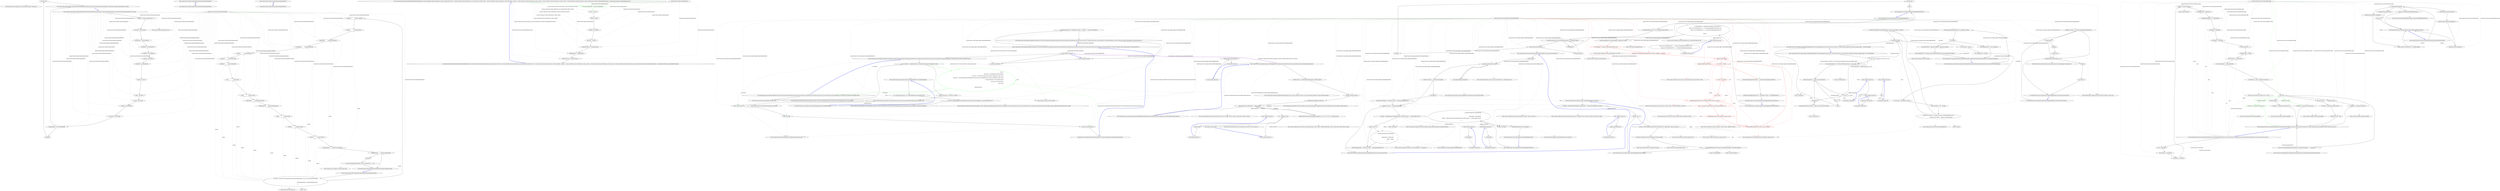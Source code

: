 digraph  {
m0_44 [label="Entry QuantConnect.Logging.Log.Error(System.Exception, string, bool)", span="98-98", cluster="QuantConnect.Logging.Log.Error(System.Exception, string, bool)", file="BacktestResultPacket.cs"];
m0_23 [label="Entry JsonSerializerSettings.cstr", span="", cluster="JsonSerializerSettings.cstr", file="BacktestResultPacket.cs"];
m0_26 [label="Entry QuantConnect.Packets.BacktestResultPacket.BacktestResultPacket(QuantConnect.Packets.BacktestNodePacket, QuantConnect.Packets.BacktestResult, decimal)", span="171-171", cluster="QuantConnect.Packets.BacktestResultPacket.BacktestResultPacket(QuantConnect.Packets.BacktestNodePacket, QuantConnect.Packets.BacktestResult, decimal)", file="BacktestResultPacket.cs"];
m0_27 [label="Progress = Math.Round(progress, 3)", span="176-176", cluster="QuantConnect.Packets.BacktestResultPacket.BacktestResultPacket(QuantConnect.Packets.BacktestNodePacket, QuantConnect.Packets.BacktestResult, decimal)", file="BacktestResultPacket.cs"];
m0_28 [label="SessionId = job.SessionId", span="177-177", cluster="QuantConnect.Packets.BacktestResultPacket.BacktestResultPacket(QuantConnect.Packets.BacktestNodePacket, QuantConnect.Packets.BacktestResult, decimal)", file="BacktestResultPacket.cs"];
m0_29 [label="PeriodFinish = job.PeriodFinish", span="178-178", cluster="QuantConnect.Packets.BacktestResultPacket.BacktestResultPacket(QuantConnect.Packets.BacktestNodePacket, QuantConnect.Packets.BacktestResult, decimal)", file="BacktestResultPacket.cs"];
m0_30 [label="PeriodStart = job.PeriodStart", span="179-179", cluster="QuantConnect.Packets.BacktestResultPacket.BacktestResultPacket(QuantConnect.Packets.BacktestNodePacket, QuantConnect.Packets.BacktestResult, decimal)", file="BacktestResultPacket.cs"];
m0_31 [label="CompileId = job.CompileId", span="180-180", cluster="QuantConnect.Packets.BacktestResultPacket.BacktestResultPacket(QuantConnect.Packets.BacktestNodePacket, QuantConnect.Packets.BacktestResult, decimal)", file="BacktestResultPacket.cs"];
m0_32 [label="Channel = job.Channel", span="181-181", cluster="QuantConnect.Packets.BacktestResultPacket.BacktestResultPacket(QuantConnect.Packets.BacktestNodePacket, QuantConnect.Packets.BacktestResult, decimal)", file="BacktestResultPacket.cs"];
m0_33 [label="BacktestId = job.BacktestId", span="182-182", cluster="QuantConnect.Packets.BacktestResultPacket.BacktestResultPacket(QuantConnect.Packets.BacktestNodePacket, QuantConnect.Packets.BacktestResult, decimal)", file="BacktestResultPacket.cs"];
m0_34 [label="Results = results", span="183-183", cluster="QuantConnect.Packets.BacktestResultPacket.BacktestResultPacket(QuantConnect.Packets.BacktestNodePacket, QuantConnect.Packets.BacktestResult, decimal)", file="BacktestResultPacket.cs"];
m0_35 [label="Name = job.Name", span="184-184", cluster="QuantConnect.Packets.BacktestResultPacket.BacktestResultPacket(QuantConnect.Packets.BacktestNodePacket, QuantConnect.Packets.BacktestResult, decimal)", file="BacktestResultPacket.cs"];
m0_36 [label="UserId = job.UserId", span="185-185", cluster="QuantConnect.Packets.BacktestResultPacket.BacktestResultPacket(QuantConnect.Packets.BacktestNodePacket, QuantConnect.Packets.BacktestResult, decimal)", file="BacktestResultPacket.cs"];
m0_37 [label="ProjectId = job.ProjectId", span="186-186", cluster="QuantConnect.Packets.BacktestResultPacket.BacktestResultPacket(QuantConnect.Packets.BacktestNodePacket, QuantConnect.Packets.BacktestResult, decimal)", file="BacktestResultPacket.cs"];
m0_38 [label="SessionId = job.SessionId", span="187-187", cluster="QuantConnect.Packets.BacktestResultPacket.BacktestResultPacket(QuantConnect.Packets.BacktestNodePacket, QuantConnect.Packets.BacktestResult, decimal)", file="BacktestResultPacket.cs"];
m0_39 [label="TradeableDates = job.TradeableDates", span="188-188", cluster="QuantConnect.Packets.BacktestResultPacket.BacktestResultPacket(QuantConnect.Packets.BacktestNodePacket, QuantConnect.Packets.BacktestResult, decimal)", file="BacktestResultPacket.cs"];
m0_40 [label=Exception, span="190-190", cluster="QuantConnect.Packets.BacktestResultPacket.BacktestResultPacket(QuantConnect.Packets.BacktestNodePacket, QuantConnect.Packets.BacktestResult, decimal)", file="BacktestResultPacket.cs"];
m0_41 [label="Log.Error(err)", span="191-191", cluster="QuantConnect.Packets.BacktestResultPacket.BacktestResultPacket(QuantConnect.Packets.BacktestNodePacket, QuantConnect.Packets.BacktestResult, decimal)", file="BacktestResultPacket.cs"];
m0_42 [label="Exit QuantConnect.Packets.BacktestResultPacket.BacktestResultPacket(QuantConnect.Packets.BacktestNodePacket, QuantConnect.Packets.BacktestResult, decimal)", span="171-171", cluster="QuantConnect.Packets.BacktestResultPacket.BacktestResultPacket(QuantConnect.Packets.BacktestNodePacket, QuantConnect.Packets.BacktestResult, decimal)", file="BacktestResultPacket.cs"];
m0_0 [label="Entry QuantConnect.Packets.BacktestResultPacket.BacktestResultPacket()", span="125-125", cluster="QuantConnect.Packets.BacktestResultPacket.BacktestResultPacket()", file="BacktestResultPacket.cs"];
m0_1 [label="Exit QuantConnect.Packets.BacktestResultPacket.BacktestResultPacket()", span="125-125", cluster="QuantConnect.Packets.BacktestResultPacket.BacktestResultPacket()", file="BacktestResultPacket.cs"];
m0_45 [label="Entry QuantConnect.Packets.BacktestResult.BacktestResult()", span="219-219", cluster="QuantConnect.Packets.BacktestResult.BacktestResult()", file="BacktestResultPacket.cs"];
m0_46 [label="Exit QuantConnect.Packets.BacktestResult.BacktestResult()", span="219-219", cluster="QuantConnect.Packets.BacktestResult.BacktestResult()", file="BacktestResultPacket.cs"];
m0_47 [label="Entry QuantConnect.Packets.BacktestResult.BacktestResult(bool, System.Collections.Generic.IDictionary<string, QuantConnect.Chart>, System.Collections.Generic.IDictionary<int, QuantConnect.Orders.Order>, System.Collections.Generic.IDictionary<System.DateTime, decimal>, System.Collections.Generic.IDictionary<string, string>, System.Collections.Generic.IDictionary<string, string>, System.Collections.Generic.Dictionary<string, QuantConnect.Statistics.AlgorithmPerformance>, QuantConnect.Statistics.AlgorithmPerformance)", span="227-227", cluster="QuantConnect.Packets.BacktestResult.BacktestResult(bool, System.Collections.Generic.IDictionary<string, QuantConnect.Chart>, System.Collections.Generic.IDictionary<int, QuantConnect.Orders.Order>, System.Collections.Generic.IDictionary<System.DateTime, decimal>, System.Collections.Generic.IDictionary<string, string>, System.Collections.Generic.IDictionary<string, string>, System.Collections.Generic.Dictionary<string, QuantConnect.Statistics.AlgorithmPerformance>, QuantConnect.Statistics.AlgorithmPerformance)", file="BacktestResultPacket.cs"];
m0_48 [label="IsFrameworkAlgorthm = isFrameworkAlgorthm", span="229-229", cluster="QuantConnect.Packets.BacktestResult.BacktestResult(bool, System.Collections.Generic.IDictionary<string, QuantConnect.Chart>, System.Collections.Generic.IDictionary<int, QuantConnect.Orders.Order>, System.Collections.Generic.IDictionary<System.DateTime, decimal>, System.Collections.Generic.IDictionary<string, string>, System.Collections.Generic.IDictionary<string, string>, System.Collections.Generic.Dictionary<string, QuantConnect.Statistics.AlgorithmPerformance>, QuantConnect.Statistics.AlgorithmPerformance)", color=green, community=0, file="BacktestResultPacket.cs"];
m0_49 [label="Charts = charts", span="230-230", cluster="QuantConnect.Packets.BacktestResult.BacktestResult(bool, System.Collections.Generic.IDictionary<string, QuantConnect.Chart>, System.Collections.Generic.IDictionary<int, QuantConnect.Orders.Order>, System.Collections.Generic.IDictionary<System.DateTime, decimal>, System.Collections.Generic.IDictionary<string, string>, System.Collections.Generic.IDictionary<string, string>, System.Collections.Generic.Dictionary<string, QuantConnect.Statistics.AlgorithmPerformance>, QuantConnect.Statistics.AlgorithmPerformance)", file="BacktestResultPacket.cs"];
m0_50 [label="Orders = orders", span="231-231", cluster="QuantConnect.Packets.BacktestResult.BacktestResult(bool, System.Collections.Generic.IDictionary<string, QuantConnect.Chart>, System.Collections.Generic.IDictionary<int, QuantConnect.Orders.Order>, System.Collections.Generic.IDictionary<System.DateTime, decimal>, System.Collections.Generic.IDictionary<string, string>, System.Collections.Generic.IDictionary<string, string>, System.Collections.Generic.Dictionary<string, QuantConnect.Statistics.AlgorithmPerformance>, QuantConnect.Statistics.AlgorithmPerformance)", file="BacktestResultPacket.cs"];
m0_51 [label="ProfitLoss = profitLoss", span="232-232", cluster="QuantConnect.Packets.BacktestResult.BacktestResult(bool, System.Collections.Generic.IDictionary<string, QuantConnect.Chart>, System.Collections.Generic.IDictionary<int, QuantConnect.Orders.Order>, System.Collections.Generic.IDictionary<System.DateTime, decimal>, System.Collections.Generic.IDictionary<string, string>, System.Collections.Generic.IDictionary<string, string>, System.Collections.Generic.Dictionary<string, QuantConnect.Statistics.AlgorithmPerformance>, QuantConnect.Statistics.AlgorithmPerformance)", file="BacktestResultPacket.cs"];
m0_52 [label="Statistics = statistics", span="233-233", cluster="QuantConnect.Packets.BacktestResult.BacktestResult(bool, System.Collections.Generic.IDictionary<string, QuantConnect.Chart>, System.Collections.Generic.IDictionary<int, QuantConnect.Orders.Order>, System.Collections.Generic.IDictionary<System.DateTime, decimal>, System.Collections.Generic.IDictionary<string, string>, System.Collections.Generic.IDictionary<string, string>, System.Collections.Generic.Dictionary<string, QuantConnect.Statistics.AlgorithmPerformance>, QuantConnect.Statistics.AlgorithmPerformance)", file="BacktestResultPacket.cs"];
m0_53 [label="RuntimeStatistics = runtimeStatistics", span="234-234", cluster="QuantConnect.Packets.BacktestResult.BacktestResult(bool, System.Collections.Generic.IDictionary<string, QuantConnect.Chart>, System.Collections.Generic.IDictionary<int, QuantConnect.Orders.Order>, System.Collections.Generic.IDictionary<System.DateTime, decimal>, System.Collections.Generic.IDictionary<string, string>, System.Collections.Generic.IDictionary<string, string>, System.Collections.Generic.Dictionary<string, QuantConnect.Statistics.AlgorithmPerformance>, QuantConnect.Statistics.AlgorithmPerformance)", file="BacktestResultPacket.cs"];
m0_54 [label="RollingWindow = rollingWindow", span="235-235", cluster="QuantConnect.Packets.BacktestResult.BacktestResult(bool, System.Collections.Generic.IDictionary<string, QuantConnect.Chart>, System.Collections.Generic.IDictionary<int, QuantConnect.Orders.Order>, System.Collections.Generic.IDictionary<System.DateTime, decimal>, System.Collections.Generic.IDictionary<string, string>, System.Collections.Generic.IDictionary<string, string>, System.Collections.Generic.Dictionary<string, QuantConnect.Statistics.AlgorithmPerformance>, QuantConnect.Statistics.AlgorithmPerformance)", file="BacktestResultPacket.cs"];
m0_55 [label="TotalPerformance = totalPerformance", span="236-236", cluster="QuantConnect.Packets.BacktestResult.BacktestResult(bool, System.Collections.Generic.IDictionary<string, QuantConnect.Chart>, System.Collections.Generic.IDictionary<int, QuantConnect.Orders.Order>, System.Collections.Generic.IDictionary<System.DateTime, decimal>, System.Collections.Generic.IDictionary<string, string>, System.Collections.Generic.IDictionary<string, string>, System.Collections.Generic.Dictionary<string, QuantConnect.Statistics.AlgorithmPerformance>, QuantConnect.Statistics.AlgorithmPerformance)", file="BacktestResultPacket.cs"];
m0_56 [label="Exit QuantConnect.Packets.BacktestResult.BacktestResult(bool, System.Collections.Generic.IDictionary<string, QuantConnect.Chart>, System.Collections.Generic.IDictionary<int, QuantConnect.Orders.Order>, System.Collections.Generic.IDictionary<System.DateTime, decimal>, System.Collections.Generic.IDictionary<string, string>, System.Collections.Generic.IDictionary<string, string>, System.Collections.Generic.Dictionary<string, QuantConnect.Statistics.AlgorithmPerformance>, QuantConnect.Statistics.AlgorithmPerformance)", span="227-227", cluster="QuantConnect.Packets.BacktestResult.BacktestResult(bool, System.Collections.Generic.IDictionary<string, QuantConnect.Chart>, System.Collections.Generic.IDictionary<int, QuantConnect.Orders.Order>, System.Collections.Generic.IDictionary<System.DateTime, decimal>, System.Collections.Generic.IDictionary<string, string>, System.Collections.Generic.IDictionary<string, string>, System.Collections.Generic.Dictionary<string, QuantConnect.Statistics.AlgorithmPerformance>, QuantConnect.Statistics.AlgorithmPerformance)", file="BacktestResultPacket.cs"];
m0_25 [label="Entry QuantConnect.Logging.Log.Trace(string, bool)", span="106-106", cluster="QuantConnect.Logging.Log.Trace(string, bool)", file="BacktestResultPacket.cs"];
m0_43 [label="Entry System.Math.Round(decimal, int)", span="0-0", cluster="System.Math.Round(decimal, int)", file="BacktestResultPacket.cs"];
m0_24 [label="Entry Unk.>", span="", cluster="Unk.>", file="BacktestResultPacket.cs"];
m0_2 [label="Entry QuantConnect.Packets.BacktestResultPacket.BacktestResultPacket(string)", span="132-132", cluster="QuantConnect.Packets.BacktestResultPacket.BacktestResultPacket(string)", file="BacktestResultPacket.cs"];
m0_3 [label="var packet = JsonConvert.DeserializeObject<BacktestResultPacket>(json, new JsonSerializerSettings\r\n                {\r\n                    TypeNameHandling = TypeNameHandling.Auto\r\n                })", span="137-140", cluster="QuantConnect.Packets.BacktestResultPacket.BacktestResultPacket(string)", file="BacktestResultPacket.cs"];
m0_4 [label="CompileId           = packet.CompileId", span="141-141", cluster="QuantConnect.Packets.BacktestResultPacket.BacktestResultPacket(string)", file="BacktestResultPacket.cs"];
m0_5 [label="Channel             = packet.Channel", span="142-142", cluster="QuantConnect.Packets.BacktestResultPacket.BacktestResultPacket(string)", file="BacktestResultPacket.cs"];
m0_6 [label="PeriodFinish        = packet.PeriodFinish", span="143-143", cluster="QuantConnect.Packets.BacktestResultPacket.BacktestResultPacket(string)", file="BacktestResultPacket.cs"];
m0_7 [label="PeriodStart         = packet.PeriodStart", span="144-144", cluster="QuantConnect.Packets.BacktestResultPacket.BacktestResultPacket(string)", file="BacktestResultPacket.cs"];
m0_8 [label="Progress            = packet.Progress", span="145-145", cluster="QuantConnect.Packets.BacktestResultPacket.BacktestResultPacket(string)", file="BacktestResultPacket.cs"];
m0_9 [label="SessionId           = packet.SessionId", span="146-146", cluster="QuantConnect.Packets.BacktestResultPacket.BacktestResultPacket(string)", file="BacktestResultPacket.cs"];
m0_10 [label="BacktestId          = packet.BacktestId", span="147-147", cluster="QuantConnect.Packets.BacktestResultPacket.BacktestResultPacket(string)", file="BacktestResultPacket.cs"];
m0_11 [label="Type                = packet.Type", span="148-148", cluster="QuantConnect.Packets.BacktestResultPacket.BacktestResultPacket(string)", file="BacktestResultPacket.cs"];
m0_12 [label="UserId              = packet.UserId", span="149-149", cluster="QuantConnect.Packets.BacktestResultPacket.BacktestResultPacket(string)", file="BacktestResultPacket.cs"];
m0_13 [label="DateFinished        = packet.DateFinished", span="150-150", cluster="QuantConnect.Packets.BacktestResultPacket.BacktestResultPacket(string)", file="BacktestResultPacket.cs"];
m0_14 [label="DateRequested       = packet.DateRequested", span="151-151", cluster="QuantConnect.Packets.BacktestResultPacket.BacktestResultPacket(string)", file="BacktestResultPacket.cs"];
m0_15 [label="Name                = packet.Name", span="152-152", cluster="QuantConnect.Packets.BacktestResultPacket.BacktestResultPacket(string)", file="BacktestResultPacket.cs"];
m0_16 [label="ProjectId           = packet.ProjectId", span="153-153", cluster="QuantConnect.Packets.BacktestResultPacket.BacktestResultPacket(string)", file="BacktestResultPacket.cs"];
m0_17 [label="Results             = packet.Results", span="154-154", cluster="QuantConnect.Packets.BacktestResultPacket.BacktestResultPacket(string)", file="BacktestResultPacket.cs"];
m0_18 [label="ProcessingTime      = packet.ProcessingTime", span="155-155", cluster="QuantConnect.Packets.BacktestResultPacket.BacktestResultPacket(string)", file="BacktestResultPacket.cs"];
m0_19 [label="TradeableDates      = packet.TradeableDates", span="156-156", cluster="QuantConnect.Packets.BacktestResultPacket.BacktestResultPacket(string)", file="BacktestResultPacket.cs"];
m0_20 [label=Exception, span="158-158", cluster="QuantConnect.Packets.BacktestResultPacket.BacktestResultPacket(string)", file="BacktestResultPacket.cs"];
m0_21 [label="Log.Trace(''BacktestResultPacket(): Error converting json: '' + err)", span="160-160", cluster="QuantConnect.Packets.BacktestResultPacket.BacktestResultPacket(string)", file="BacktestResultPacket.cs"];
m0_22 [label="Exit QuantConnect.Packets.BacktestResultPacket.BacktestResultPacket(string)", span="132-132", cluster="QuantConnect.Packets.BacktestResultPacket.BacktestResultPacket(string)", file="BacktestResultPacket.cs"];
m0_57 [label="QuantConnect.Packets.BacktestResultPacket", span="", file="BacktestResultPacket.cs"];
m0_58 [label="QuantConnect.Packets.BacktestResult", span="", file="BacktestResultPacket.cs"];
m1_44 [label="Entry QuantConnect.Logging.Log.Error(System.Exception, string, bool)", span="98-98", cluster="QuantConnect.Logging.Log.Error(System.Exception, string, bool)", file="DefaultAlphaHandler.cs"];
m1_0 [label="Entry QuantConnect.Lean.Engine.DataFeeds.Enumerators.Factories.BaseDataSubscriptionEnumeratorFactory.BaseDataSubscriptionEnumeratorFactory(System.Func<QuantConnect.Data.UniverseSelection.SubscriptionRequest, System.Collections.Generic.IEnumerable<System.DateTime>>)", span="38-38", cluster="QuantConnect.Lean.Engine.DataFeeds.Enumerators.Factories.BaseDataSubscriptionEnumeratorFactory.BaseDataSubscriptionEnumeratorFactory(System.Func<QuantConnect.Data.UniverseSelection.SubscriptionRequest, System.Collections.Generic.IEnumerable<System.DateTime>>)", file="DefaultAlphaHandler.cs"];
m1_1 [label="_tradableDaysProvider = tradableDaysProvider ?? (request => request.TradableDays)", span="40-40", cluster="QuantConnect.Lean.Engine.DataFeeds.Enumerators.Factories.BaseDataSubscriptionEnumeratorFactory.BaseDataSubscriptionEnumeratorFactory(System.Func<QuantConnect.Data.UniverseSelection.SubscriptionRequest, System.Collections.Generic.IEnumerable<System.DateTime>>)", file="DefaultAlphaHandler.cs"];
m1_2 [label="Exit QuantConnect.Lean.Engine.DataFeeds.Enumerators.Factories.BaseDataSubscriptionEnumeratorFactory.BaseDataSubscriptionEnumeratorFactory(System.Func<QuantConnect.Data.UniverseSelection.SubscriptionRequest, System.Collections.Generic.IEnumerable<System.DateTime>>)", span="38-38", cluster="QuantConnect.Lean.Engine.DataFeeds.Enumerators.Factories.BaseDataSubscriptionEnumeratorFactory.BaseDataSubscriptionEnumeratorFactory(System.Func<QuantConnect.Data.UniverseSelection.SubscriptionRequest, System.Collections.Generic.IEnumerable<System.DateTime>>)", file="DefaultAlphaHandler.cs"];
m1_3 [label="Entry lambda expression", span="40-40", cluster="lambda expression", file="DefaultAlphaHandler.cs"];
m1_5 [label="Exit lambda expression", span="40-40", cluster="lambda expression", file="DefaultAlphaHandler.cs"];
m1_4 [label="request.TradableDays", span="40-40", cluster="lambda expression", file="DefaultAlphaHandler.cs"];
m1_6 [label="Entry QuantConnect.Lean.Engine.DataFeeds.Enumerators.Factories.BaseDataSubscriptionEnumeratorFactory.CreateEnumerator(QuantConnect.Data.UniverseSelection.SubscriptionRequest, QuantConnect.Interfaces.IDataFileProvider)", span="49-49", cluster="QuantConnect.Lean.Engine.DataFeeds.Enumerators.Factories.BaseDataSubscriptionEnumeratorFactory.CreateEnumerator(QuantConnect.Data.UniverseSelection.SubscriptionRequest, QuantConnect.Interfaces.IDataFileProvider)", file="DefaultAlphaHandler.cs"];
m1_7 [label="var sourceFactory = (BaseData)Activator.CreateInstance(request.Configuration.Type)", span="51-51", cluster="QuantConnect.Lean.Engine.DataFeeds.Enumerators.Factories.BaseDataSubscriptionEnumeratorFactory.CreateEnumerator(QuantConnect.Data.UniverseSelection.SubscriptionRequest, QuantConnect.Interfaces.IDataFileProvider)", file="DefaultAlphaHandler.cs"];
m1_9 [label="Exit QuantConnect.Lean.Engine.DataFeeds.Enumerators.Factories.BaseDataSubscriptionEnumeratorFactory.CreateEnumerator(QuantConnect.Data.UniverseSelection.SubscriptionRequest, QuantConnect.Interfaces.IDataFileProvider)", span="49-49", cluster="QuantConnect.Lean.Engine.DataFeeds.Enumerators.Factories.BaseDataSubscriptionEnumeratorFactory.CreateEnumerator(QuantConnect.Data.UniverseSelection.SubscriptionRequest, QuantConnect.Interfaces.IDataFileProvider)", file="DefaultAlphaHandler.cs"];
m1_13 [label="Entry Unk.ForSource", span="", cluster="Unk.ForSource", file="DefaultAlphaHandler.cs"];
m1_8 [label="return (\r\n                from date in _tradableDaysProvider(request)\r\n                let source = sourceFactory.GetSource(request.Configuration, date, false)\r\n                let factory = SubscriptionDataSourceReader.ForSource(source, dataFileProvider, request.Configuration, date, false)\r\n                let entriesForDate = factory.Read(source)\r\n                from entry in entriesForDate\r\n                select entry\r\n                )\r\n                .GetEnumerator();", span="53-61", cluster="QuantConnect.Lean.Engine.DataFeeds.Enumerators.Factories.BaseDataSubscriptionEnumeratorFactory.CreateEnumerator(QuantConnect.Data.UniverseSelection.SubscriptionRequest, QuantConnect.Interfaces.IDataFileProvider)", file="DefaultAlphaHandler.cs", color=green, community=0];
m1_11 [label="Entry System.Func<T, TResult>.Invoke(T)", span="0-0", cluster="System.Func<T, TResult>.Invoke(T)", file="DefaultAlphaHandler.cs"];
m1_10 [label="Entry System.Activator.CreateInstance(System.Type)", span="0-0", cluster="System.Activator.CreateInstance(System.Type)", file="DefaultAlphaHandler.cs"];
m1_12 [label="Entry QuantConnect.Data.BaseData.GetSource(QuantConnect.Data.SubscriptionDataConfig, System.DateTime, bool)", span="161-161", cluster="QuantConnect.Data.BaseData.GetSource(QuantConnect.Data.SubscriptionDataConfig, System.DateTime, bool)", file="DefaultAlphaHandler.cs"];
m1_14 [label="Entry Unk.Read", span="", cluster="Unk.Read", file="DefaultAlphaHandler.cs"];
m1_15 [label="Entry Unk.GetEnumerator", span="", cluster="Unk.GetEnumerator", file="DefaultAlphaHandler.cs"];
m1_16 [label="QuantConnect.Lean.Engine.DataFeeds.Enumerators.Factories.BaseDataSubscriptionEnumeratorFactory", span="", cluster="QuantConnect.Lean.Engine.Alphas.DefaultAlphaHandler.Initialize(QuantConnect.Packets.AlgorithmNodePacket, QuantConnect.Interfaces.IAlgorithm, QuantConnect.Interfaces.IMessagingHandler, QuantConnect.Interfaces.IApi)", file="DefaultAlphaHandler.cs"];
m1_43 [label="Entry QuantConnect.Lean.Engine.Alphas.DefaultAlphaHandler.UpdateCharts()", span="170-170", cluster="QuantConnect.Lean.Engine.Alphas.DefaultAlphaHandler.UpdateCharts()", file="DefaultAlphaHandler.cs"];
m1_46 [label="var updatedAlphas = AlphaManager.AllAlphas.Where(alpha =>\r\n                alpha.Score.UpdatedTimeUtc >= _lastChartSampleAlgorithmTimeUtc &&\r\n                alpha.Score.UpdatedTimeUtc <= _nextChartSampleAlgorithmTimeUtc\r\n            )\r\n            .ToList()", span="172-176", cluster="QuantConnect.Lean.Engine.Alphas.DefaultAlphaHandler.UpdateCharts()", file="DefaultAlphaHandler.cs"];
m1_47 [label="ChartAverageAlphaScores(updatedAlphas, Algorithm.UtcTime)", span="178-178", cluster="QuantConnect.Lean.Engine.Alphas.DefaultAlphaHandler.UpdateCharts()", file="DefaultAlphaHandler.cs"];
m1_48 [label="var totalAlphas = _alphaCountPerSymbol.Values.Sum()", span="181-181", cluster="QuantConnect.Lean.Engine.Alphas.DefaultAlphaHandler.UpdateCharts()", color=red, community=0, file="DefaultAlphaHandler.cs"];
m1_49 [label="_predictionCountSeries.AddPoint(Algorithm.UtcTime, totalAlphas, LiveMode)", span="182-182", cluster="QuantConnect.Lean.Engine.Alphas.DefaultAlphaHandler.UpdateCharts()", color=red, community=0, file="DefaultAlphaHandler.cs"];
m1_50 [label=_alphaCountPerSymbol, span="185-185", cluster="QuantConnect.Lean.Engine.Alphas.DefaultAlphaHandler.UpdateCharts()", color=red, community=0, file="DefaultAlphaHandler.cs"];
m1_51 [label="var symbol = kvp.Key", span="187-187", cluster="QuantConnect.Lean.Engine.Alphas.DefaultAlphaHandler.UpdateCharts()", color=red, community=0, file="DefaultAlphaHandler.cs"];
m1_58 [label="_alphaCountPerSymbol.Clear()", span="201-201", cluster="QuantConnect.Lean.Engine.Alphas.DefaultAlphaHandler.UpdateCharts()", color=red, community=0, file="DefaultAlphaHandler.cs"];
m1_52 [label="var count = kvp.Value", span="188-188", cluster="QuantConnect.Lean.Engine.Alphas.DefaultAlphaHandler.UpdateCharts()", color=red, community=0, file="DefaultAlphaHandler.cs"];
m1_54 [label="!_assetBreakdownChart.Series.TryGetValue(symbol.Value, out series)", span="191-191", cluster="QuantConnect.Lean.Engine.Alphas.DefaultAlphaHandler.UpdateCharts()", color=red, community=0, file="DefaultAlphaHandler.cs"];
m1_55 [label="series = new Series(symbol.Value, SeriesType.StackedArea, ''#'')", span="193-193", cluster="QuantConnect.Lean.Engine.Alphas.DefaultAlphaHandler.UpdateCharts()", color=red, community=0, file="DefaultAlphaHandler.cs"];
m1_53 [label="Series series", span="190-190", cluster="QuantConnect.Lean.Engine.Alphas.DefaultAlphaHandler.UpdateCharts()", color=red, community=0, file="DefaultAlphaHandler.cs"];
m1_57 [label="series.AddPoint(Algorithm.UtcTime, count, LiveMode)", span="197-197", cluster="QuantConnect.Lean.Engine.Alphas.DefaultAlphaHandler.UpdateCharts()", color=red, community=0, file="DefaultAlphaHandler.cs"];
m1_56 [label="_assetBreakdownChart.Series.Add(series.Name, series)", span="194-194", cluster="QuantConnect.Lean.Engine.Alphas.DefaultAlphaHandler.UpdateCharts()", color=red, community=0, file="DefaultAlphaHandler.cs"];
m1_59 [label="_lastChartSampleAlgorithmTimeUtc = _nextChartSampleAlgorithmTimeUtc", span="202-202", cluster="QuantConnect.Lean.Engine.Alphas.DefaultAlphaHandler.UpdateCharts()", file="DefaultAlphaHandler.cs"];
m1_60 [label="_nextChartSampleAlgorithmTimeUtc = Algorithm.UtcTime + ChartUpdateInterval", span="203-203", cluster="QuantConnect.Lean.Engine.Alphas.DefaultAlphaHandler.UpdateCharts()", file="DefaultAlphaHandler.cs"];
m1_61 [label="Exit QuantConnect.Lean.Engine.Alphas.DefaultAlphaHandler.UpdateCharts()", span="170-170", cluster="QuantConnect.Lean.Engine.Alphas.DefaultAlphaHandler.UpdateCharts()", file="DefaultAlphaHandler.cs"];
m1_18 [label="Entry QuantConnect.Chart.Chart(string)", span="64-64", cluster="QuantConnect.Chart.Chart(string)", file="DefaultAlphaHandler.cs"];
m1_62 [label="Entry Unk.Where", span="", cluster="Unk.Where", file="DefaultAlphaHandler.cs"];
m1_67 [label="Entry System.Collections.Generic.Dictionary<TKey, TValue>.TryGetValue(TKey, out TValue)", span="0-0", cluster="System.Collections.Generic.Dictionary<TKey, TValue>.TryGetValue(TKey, out TValue)", file="DefaultAlphaHandler.cs"];
m1_111 [label="Entry System.Collections.Concurrent.ConcurrentQueue<T>.TryDequeue(out T)", span="0-0", cluster="System.Collections.Concurrent.ConcurrentQueue<T>.TryDequeue(out T)", file="DefaultAlphaHandler.cs"];
m1_64 [label="Entry Unk.ChartAverageAlphaScores", span="", cluster="Unk.ChartAverageAlphaScores", file="DefaultAlphaHandler.cs"];
m1_73 [label="Entry QuantConnect.Lean.Engine.Alphas.DefaultAlphaHandler.Run()", span="207-207", cluster="QuantConnect.Lean.Engine.Alphas.DefaultAlphaHandler.Run()", file="DefaultAlphaHandler.cs"];
m1_74 [label="_cancellationTokenSource = new CancellationTokenSource()", span="209-209", cluster="QuantConnect.Lean.Engine.Alphas.DefaultAlphaHandler.Run()", file="DefaultAlphaHandler.cs"];
m1_75 [label="!_cancellationTokenSource.IsCancellationRequested || !_messages.IsEmpty", span="212-212", cluster="QuantConnect.Lean.Engine.Alphas.DefaultAlphaHandler.Run()", file="DefaultAlphaHandler.cs"];
m1_76 [label="ProcessAsynchronousEvents()", span="216-216", cluster="QuantConnect.Lean.Engine.Alphas.DefaultAlphaHandler.Run()", file="DefaultAlphaHandler.cs"];
m1_81 [label="StoreAlphas()", span="228-228", cluster="QuantConnect.Lean.Engine.Alphas.DefaultAlphaHandler.Run()", file="DefaultAlphaHandler.cs"];
m1_77 [label=Exception, span="218-218", cluster="QuantConnect.Lean.Engine.Alphas.DefaultAlphaHandler.Run()", file="DefaultAlphaHandler.cs"];
m1_80 [label="Thread.Sleep(50)", span="224-224", cluster="QuantConnect.Lean.Engine.Alphas.DefaultAlphaHandler.Run()", file="DefaultAlphaHandler.cs"];
m1_78 [label="Log.Error(err)", span="220-220", cluster="QuantConnect.Lean.Engine.Alphas.DefaultAlphaHandler.Run()", file="DefaultAlphaHandler.cs"];
m1_79 [label="throw;", span="221-221", cluster="QuantConnect.Lean.Engine.Alphas.DefaultAlphaHandler.Run()", file="DefaultAlphaHandler.cs"];
m1_82 [label="Exit QuantConnect.Lean.Engine.Alphas.DefaultAlphaHandler.Run()", span="207-207", cluster="QuantConnect.Lean.Engine.Alphas.DefaultAlphaHandler.Run()", file="DefaultAlphaHandler.cs"];
m1_139 [label="Entry QuantConnect.Packets.AlphaPacket.AlphaPacket(string, System.Collections.Generic.List<QuantConnect.Algorithm.Framework.Alphas.Alpha>)", span="54-54", cluster="QuantConnect.Packets.AlphaPacket.AlphaPacket(string, System.Collections.Generic.List<QuantConnect.Algorithm.Framework.Alphas.Alpha>)", file="DefaultAlphaHandler.cs"];
m1_17 [label="Entry QuantConnect.Lean.Engine.Alphas.DefaultAlphaHandler.CreateAlphaManager()", span="317-317", cluster="QuantConnect.Lean.Engine.Alphas.DefaultAlphaHandler.CreateAlphaManager()", file="DefaultAlphaHandler.cs"];
m1_150 [label="var scoreFunctionProvider = new DefaultAlphaScoreFunctionProvider()", span="319-319", cluster="QuantConnect.Lean.Engine.Alphas.DefaultAlphaHandler.CreateAlphaManager()", file="DefaultAlphaHandler.cs"];
m1_151 [label="return new AlphaManager(new AlgorithmSecurityValuesProvider(Algorithm), scoreFunctionProvider, 0);", span="320-320", cluster="QuantConnect.Lean.Engine.Alphas.DefaultAlphaHandler.CreateAlphaManager()", file="DefaultAlphaHandler.cs"];
m1_152 [label="Exit QuantConnect.Lean.Engine.Alphas.DefaultAlphaHandler.CreateAlphaManager()", span="317-317", cluster="QuantConnect.Lean.Engine.Alphas.DefaultAlphaHandler.CreateAlphaManager()", file="DefaultAlphaHandler.cs"];
m1_124 [label="Entry System.IO.Directory.GetCurrentDirectory()", span="0-0", cluster="System.IO.Directory.GetCurrentDirectory()", file="DefaultAlphaHandler.cs"];
m1_129 [label="Entry Unk.WriteAllText", span="", cluster="Unk.WriteAllText", file="DefaultAlphaHandler.cs"];
m1_153 [label="Entry QuantConnect.Algorithm.Framework.Alphas.Analysis.Providers.DefaultAlphaScoreFunctionProvider.DefaultAlphaScoreFunctionProvider()", span="22-22", cluster="QuantConnect.Algorithm.Framework.Alphas.Analysis.Providers.DefaultAlphaScoreFunctionProvider.DefaultAlphaScoreFunctionProvider()", file="DefaultAlphaHandler.cs"];
m1_19 [label="Entry QuantConnect.Series.Series(string, QuantConnect.SeriesType, string)", span="244-244", cluster="QuantConnect.Series.Series(string, QuantConnect.SeriesType, string)", file="DefaultAlphaHandler.cs"];
m1_87 [label="Entry QuantConnect.Lean.Engine.Alphas.DefaultAlphaHandler.Exit()", span="232-232", cluster="QuantConnect.Lean.Engine.Alphas.DefaultAlphaHandler.Exit()", file="DefaultAlphaHandler.cs"];
m1_88 [label="_messages.Enqueue(new AlphaPacket\r\n            {\r\n                AlgorithmId = AlgorithmId,\r\n                Alphas = AlphaManager.GetUpdatedContexts().Select(context => context.Alpha).ToList()\r\n            })", span="235-239", cluster="QuantConnect.Lean.Engine.Alphas.DefaultAlphaHandler.Exit()", file="DefaultAlphaHandler.cs"];
m1_89 [label="_cancellationTokenSource.Cancel(false)", span="241-241", cluster="QuantConnect.Lean.Engine.Alphas.DefaultAlphaHandler.Exit()", file="DefaultAlphaHandler.cs"];
m1_90 [label="Exit QuantConnect.Lean.Engine.Alphas.DefaultAlphaHandler.Exit()", span="232-232", cluster="QuantConnect.Lean.Engine.Alphas.DefaultAlphaHandler.Exit()", file="DefaultAlphaHandler.cs"];
m1_66 [label="Entry QuantConnect.Series.AddPoint(System.DateTime, decimal, bool)", span="298-298", cluster="QuantConnect.Series.AddPoint(System.DateTime, decimal, bool)", file="DefaultAlphaHandler.cs"];
m1_128 [label="Entry Unk.SerializeObject", span="", cluster="Unk.SerializeObject", file="DefaultAlphaHandler.cs"];
m1_21 [label="Entry QuantConnect.Interfaces.IAlgorithm.AddChart(QuantConnect.Chart)", span="504-504", cluster="QuantConnect.Interfaces.IAlgorithm.AddChart(QuantConnect.Chart)", file="DefaultAlphaHandler.cs"];
m1_23 [label="OnAlphasGenerated(collection)", span="105-105", cluster="lambda expression", file="DefaultAlphaHandler.cs"];
m1_22 [label="Entry lambda expression", span="105-105", cluster="lambda expression", file="DefaultAlphaHandler.cs"];
m1_24 [label="Exit lambda expression", span="105-105", cluster="lambda expression", file="DefaultAlphaHandler.cs"];
m1_70 [label="Entry lambda expression", span="172-174", cluster="lambda expression", file="DefaultAlphaHandler.cs"];
m1_71 [label="alpha.Score.UpdatedTimeUtc >= _lastChartSampleAlgorithmTimeUtc &&\r\n                alpha.Score.UpdatedTimeUtc <= _nextChartSampleAlgorithmTimeUtc", span="173-174", cluster="lambda expression", file="DefaultAlphaHandler.cs"];
m1_72 [label="Exit lambda expression", span="172-174", cluster="lambda expression", file="DefaultAlphaHandler.cs"];
m1_96 [label="Entry lambda expression", span="238-238", cluster="lambda expression", file="DefaultAlphaHandler.cs"];
m1_97 [label="context.Alpha", span="238-238", cluster="lambda expression", file="DefaultAlphaHandler.cs"];
m1_98 [label="Exit lambda expression", span="238-238", cluster="lambda expression", file="DefaultAlphaHandler.cs"];
m1_113 [label="Entry lambda expression", span="265-265", cluster="lambda expression", file="DefaultAlphaHandler.cs"];
m1_114 [label="context.Alpha", span="265-265", cluster="lambda expression", file="DefaultAlphaHandler.cs"];
m1_115 [label="Exit lambda expression", span="265-265", cluster="lambda expression", file="DefaultAlphaHandler.cs"];
m1_130 [label="Entry lambda expression", span="285-285", cluster="lambda expression", file="DefaultAlphaHandler.cs"];
m1_131 [label="alpha.GeneratedTimeUtc", span="285-285", cluster="lambda expression", file="DefaultAlphaHandler.cs"];
m1_132 [label="Exit lambda expression", span="285-285", cluster="lambda expression", file="DefaultAlphaHandler.cs"];
m1_143 [label="Entry lambda expression", span="307-307", cluster="lambda expression", file="DefaultAlphaHandler.cs"];
m1_147 [label="cnt + grouping.Count()", span="309-309", cluster="lambda expression", file="DefaultAlphaHandler.cs"];
m1_146 [label="Entry lambda expression", span="309-309", cluster="lambda expression", file="DefaultAlphaHandler.cs"];
m1_144 [label="alpha.Symbol", span="307-307", cluster="lambda expression", file="DefaultAlphaHandler.cs"];
m1_145 [label="Exit lambda expression", span="307-307", cluster="lambda expression", file="DefaultAlphaHandler.cs"];
m1_148 [label="Exit lambda expression", span="309-309", cluster="lambda expression", file="DefaultAlphaHandler.cs"];
m1_177 [label="Entry lambda expression", span="332-332", cluster="lambda expression", file="DefaultAlphaHandler.cs"];
m1_180 [label="Entry lambda expression", span="332-332", cluster="lambda expression", file="DefaultAlphaHandler.cs"];
m1_183 [label="Entry lambda expression", span="335-335", cluster="lambda expression", file="DefaultAlphaHandler.cs"];
m1_178 [label=type, span="332-332", cluster="lambda expression", file="DefaultAlphaHandler.cs"];
m1_179 [label="Exit lambda expression", span="332-332", cluster="lambda expression", file="DefaultAlphaHandler.cs"];
m1_181 [label="0d", span="332-332", cluster="lambda expression", file="DefaultAlphaHandler.cs"];
m1_182 [label="Exit lambda expression", span="332-332", cluster="lambda expression", file="DefaultAlphaHandler.cs"];
m1_184 [label="alpha.Score.IsFinalScore", span="335-335", cluster="lambda expression", file="DefaultAlphaHandler.cs"];
m1_185 [label="Exit lambda expression", span="335-335", cluster="lambda expression", file="DefaultAlphaHandler.cs"];
m1_68 [label="Entry System.Collections.Generic.Dictionary<TKey, TValue>.Add(TKey, TValue)", span="0-0", cluster="System.Collections.Generic.Dictionary<TKey, TValue>.Add(TKey, TValue)", file="DefaultAlphaHandler.cs"];
m1_65 [label="Entry System.Collections.Generic.IEnumerable<int>.Sum()", span="0-0", cluster="System.Collections.Generic.IEnumerable<int>.Sum()", file="DefaultAlphaHandler.cs"];
m1_92 [label="Entry QuantConnect.Algorithm.Framework.Alphas.Analysis.AlphaManager.GetUpdatedContexts()", span="158-158", cluster="QuantConnect.Algorithm.Framework.Alphas.Analysis.AlphaManager.GetUpdatedContexts()", file="DefaultAlphaHandler.cs"];
m1_91 [label="Entry QuantConnect.Packets.AlphaPacket.AlphaPacket()", span="44-44", cluster="QuantConnect.Packets.AlphaPacket.AlphaPacket()", file="DefaultAlphaHandler.cs"];
m1_63 [label="Entry Unk.ToList", span="", cluster="Unk.ToList", file="DefaultAlphaHandler.cs"];
m1_127 [label="Entry System.IO.Directory.CreateDirectory(string)", span="0-0", cluster="System.IO.Directory.CreateDirectory(string)", file="DefaultAlphaHandler.cs"];
m1_84 [label="Entry QuantConnect.Lean.Engine.Alphas.DefaultAlphaHandler.ProcessAsynchronousEvents()", span="247-247", cluster="QuantConnect.Lean.Engine.Alphas.DefaultAlphaHandler.ProcessAsynchronousEvents()", file="DefaultAlphaHandler.cs"];
m1_99 [label="Packet packet", span="249-249", cluster="QuantConnect.Lean.Engine.Alphas.DefaultAlphaHandler.ProcessAsynchronousEvents()", file="DefaultAlphaHandler.cs"];
m1_100 [label="_messages.TryDequeue(out packet)", span="250-250", cluster="QuantConnect.Lean.Engine.Alphas.DefaultAlphaHandler.ProcessAsynchronousEvents()", file="DefaultAlphaHandler.cs"];
m1_101 [label="_messagingHandler.Send(packet)", span="252-252", cluster="QuantConnect.Lean.Engine.Alphas.DefaultAlphaHandler.ProcessAsynchronousEvents()", file="DefaultAlphaHandler.cs"];
m1_102 [label="DateTime.UtcNow > _nextPersistenceUpdate", span="256-256", cluster="QuantConnect.Lean.Engine.Alphas.DefaultAlphaHandler.ProcessAsynchronousEvents()", file="DefaultAlphaHandler.cs"];
m1_103 [label="StoreAlphas()", span="258-258", cluster="QuantConnect.Lean.Engine.Alphas.DefaultAlphaHandler.ProcessAsynchronousEvents()", file="DefaultAlphaHandler.cs"];
m1_105 [label="DateTime.UtcNow > _nextMessagingUpdate", span="263-263", cluster="QuantConnect.Lean.Engine.Alphas.DefaultAlphaHandler.ProcessAsynchronousEvents()", file="DefaultAlphaHandler.cs"];
m1_104 [label="_nextPersistenceUpdate = DateTime.UtcNow + PersistenceUpdateInterval", span="259-259", cluster="QuantConnect.Lean.Engine.Alphas.DefaultAlphaHandler.ProcessAsynchronousEvents()", file="DefaultAlphaHandler.cs"];
m1_106 [label="var alphas = AlphaManager.GetUpdatedContexts().Select(context => context.Alpha).ToList()", span="265-265", cluster="QuantConnect.Lean.Engine.Alphas.DefaultAlphaHandler.ProcessAsynchronousEvents()", file="DefaultAlphaHandler.cs"];
m1_107 [label="alphas.Count > 0", span="266-266", cluster="QuantConnect.Lean.Engine.Alphas.DefaultAlphaHandler.ProcessAsynchronousEvents()", file="DefaultAlphaHandler.cs"];
m1_108 [label="_messages.Enqueue(new AlphaPacket\r\n                    {\r\n                        AlgorithmId = AlgorithmId,\r\n                        Alphas = alphas\r\n                    })", span="268-272", cluster="QuantConnect.Lean.Engine.Alphas.DefaultAlphaHandler.ProcessAsynchronousEvents()", file="DefaultAlphaHandler.cs"];
m1_109 [label="_nextMessagingUpdate = DateTime.UtcNow + MessagingUpdateInterval", span="274-274", cluster="QuantConnect.Lean.Engine.Alphas.DefaultAlphaHandler.ProcessAsynchronousEvents()", file="DefaultAlphaHandler.cs"];
m1_110 [label="Exit QuantConnect.Lean.Engine.Alphas.DefaultAlphaHandler.ProcessAsynchronousEvents()", span="247-247", cluster="QuantConnect.Lean.Engine.Alphas.DefaultAlphaHandler.ProcessAsynchronousEvents()", file="DefaultAlphaHandler.cs"];
m1_175 [label="Entry Unk.Abs", span="", cluster="Unk.Abs", file="DefaultAlphaHandler.cs"];
m1_86 [label="Entry QuantConnect.Lean.Engine.Alphas.DefaultAlphaHandler.StoreAlphas()", span="281-281", cluster="QuantConnect.Lean.Engine.Alphas.DefaultAlphaHandler.StoreAlphas()", file="DefaultAlphaHandler.cs"];
m1_116 [label="var alphas = AlphaManager.AllAlphas.OrderBy(alpha => alpha.GeneratedTimeUtc).ToList()", span="285-285", cluster="QuantConnect.Lean.Engine.Alphas.DefaultAlphaHandler.StoreAlphas()", file="DefaultAlphaHandler.cs"];
m1_117 [label="alphas.Count > 0", span="286-286", cluster="QuantConnect.Lean.Engine.Alphas.DefaultAlphaHandler.StoreAlphas()", file="DefaultAlphaHandler.cs"];
m1_120 [label="File.WriteAllText(path, JsonConvert.SerializeObject(alphas, Formatting.Indented))", span="290-290", cluster="QuantConnect.Lean.Engine.Alphas.DefaultAlphaHandler.StoreAlphas()", file="DefaultAlphaHandler.cs"];
m1_118 [label="var path = Path.Combine(Directory.GetCurrentDirectory(), AlgorithmId, ''alpha-results.json'')", span="288-288", cluster="QuantConnect.Lean.Engine.Alphas.DefaultAlphaHandler.StoreAlphas()", file="DefaultAlphaHandler.cs"];
m1_119 [label="Directory.CreateDirectory(new FileInfo(path).DirectoryName)", span="289-289", cluster="QuantConnect.Lean.Engine.Alphas.DefaultAlphaHandler.StoreAlphas()", file="DefaultAlphaHandler.cs"];
m1_121 [label="Exit QuantConnect.Lean.Engine.Alphas.DefaultAlphaHandler.StoreAlphas()", span="281-281", cluster="QuantConnect.Lean.Engine.Alphas.DefaultAlphaHandler.StoreAlphas()", file="DefaultAlphaHandler.cs"];
m1_34 [label="Entry QuantConnect.Lean.Engine.Alphas.DefaultAlphaHandler.ProcessSynchronousEvents()", span="143-143", cluster="QuantConnect.Lean.Engine.Alphas.DefaultAlphaHandler.ProcessSynchronousEvents()", file="DefaultAlphaHandler.cs"];
m1_35 [label="Algorithm.UtcTime >= _nextChartSampleAlgorithmTimeUtc", span="146-146", cluster="QuantConnect.Lean.Engine.Alphas.DefaultAlphaHandler.ProcessSynchronousEvents()", file="DefaultAlphaHandler.cs"];
m1_36 [label="UpdateCharts()", span="150-150", cluster="QuantConnect.Lean.Engine.Alphas.DefaultAlphaHandler.ProcessSynchronousEvents()", file="DefaultAlphaHandler.cs"];
m1_39 [label="AlphaManager.UpdateScores()", span="162-162", cluster="QuantConnect.Lean.Engine.Alphas.DefaultAlphaHandler.ProcessSynchronousEvents()", file="DefaultAlphaHandler.cs"];
m1_37 [label=Exception, span="152-152", cluster="QuantConnect.Lean.Engine.Alphas.DefaultAlphaHandler.ProcessSynchronousEvents()", file="DefaultAlphaHandler.cs"];
m1_38 [label="Log.Error(err)", span="154-154", cluster="QuantConnect.Lean.Engine.Alphas.DefaultAlphaHandler.ProcessSynchronousEvents()", file="DefaultAlphaHandler.cs"];
m1_40 [label=Exception, span="164-164", cluster="QuantConnect.Lean.Engine.Alphas.DefaultAlphaHandler.ProcessSynchronousEvents()", file="DefaultAlphaHandler.cs"];
m1_41 [label="Log.Error(err)", span="166-166", cluster="QuantConnect.Lean.Engine.Alphas.DefaultAlphaHandler.ProcessSynchronousEvents()", file="DefaultAlphaHandler.cs"];
m1_42 [label="Exit QuantConnect.Lean.Engine.Alphas.DefaultAlphaHandler.ProcessSynchronousEvents()", span="143-143", cluster="QuantConnect.Lean.Engine.Alphas.DefaultAlphaHandler.ProcessSynchronousEvents()", file="DefaultAlphaHandler.cs"];
m1_25 [label="Entry QuantConnect.Lean.Engine.Alphas.DefaultAlphaHandler.OnAlphasGenerated(QuantConnect.Algorithm.Framework.Alphas.AlphaCollection)", span="298-298", cluster="QuantConnect.Lean.Engine.Alphas.DefaultAlphaHandler.OnAlphasGenerated(QuantConnect.Algorithm.Framework.Alphas.AlphaCollection)", file="DefaultAlphaHandler.cs"];
m1_133 [label="Packet packet = new AlphaPacket(AlgorithmId, collection.Alphas)", span="301-301", cluster="QuantConnect.Lean.Engine.Alphas.DefaultAlphaHandler.OnAlphasGenerated(QuantConnect.Algorithm.Framework.Alphas.AlphaCollection)", file="DefaultAlphaHandler.cs"];
m1_135 [label="AlphaManager.AddAlphas(collection)", span="304-304", cluster="QuantConnect.Lean.Engine.Alphas.DefaultAlphaHandler.OnAlphasGenerated(QuantConnect.Algorithm.Framework.Alphas.AlphaCollection)", file="DefaultAlphaHandler.cs"];
m1_136 [label="collection.Alphas.GroupBy(alpha => alpha.Symbol)", span="307-307", cluster="QuantConnect.Lean.Engine.Alphas.DefaultAlphaHandler.OnAlphasGenerated(QuantConnect.Algorithm.Framework.Alphas.AlphaCollection)", file="DefaultAlphaHandler.cs"];
m1_134 [label="_messages.Enqueue(packet)", span="302-302", cluster="QuantConnect.Lean.Engine.Alphas.DefaultAlphaHandler.OnAlphasGenerated(QuantConnect.Algorithm.Framework.Alphas.AlphaCollection)", file="DefaultAlphaHandler.cs"];
m1_137 [label="_alphaCountPerSymbol.AddOrUpdate(grouping.Key, 1, (sym, cnt) => cnt + grouping.Count())", span="309-309", cluster="QuantConnect.Lean.Engine.Alphas.DefaultAlphaHandler.OnAlphasGenerated(QuantConnect.Algorithm.Framework.Alphas.AlphaCollection)", file="DefaultAlphaHandler.cs"];
m1_138 [label="Exit QuantConnect.Lean.Engine.Alphas.DefaultAlphaHandler.OnAlphasGenerated(QuantConnect.Algorithm.Framework.Alphas.AlphaCollection)", span="298-298", cluster="QuantConnect.Lean.Engine.Alphas.DefaultAlphaHandler.OnAlphasGenerated(QuantConnect.Algorithm.Framework.Alphas.AlphaCollection)", file="DefaultAlphaHandler.cs"];
m1_176 [label="Entry QuantConnect.Extensions.GetDecimalEpsilon()", span="400-400", cluster="QuantConnect.Extensions.GetDecimalEpsilon()", file="DefaultAlphaHandler.cs"];
m1_112 [label="Entry QuantConnect.Interfaces.IMessagingHandler.Send(QuantConnect.Packets.Packet)", span="50-50", cluster="QuantConnect.Interfaces.IMessagingHandler.Send(QuantConnect.Packets.Packet)", file="DefaultAlphaHandler.cs"];
m1_149 [label="Entry System.Collections.Generic.IEnumerable<TSource>.Count<TSource>()", span="0-0", cluster="System.Collections.Generic.IEnumerable<TSource>.Count<TSource>()", file="DefaultAlphaHandler.cs"];
m1_155 [label="Entry QuantConnect.Algorithm.Framework.Alphas.Analysis.Providers.AlgorithmSecurityValuesProvider.AlgorithmSecurityValuesProvider(QuantConnect.Interfaces.IAlgorithm)", span="32-32", cluster="QuantConnect.Algorithm.Framework.Alphas.Analysis.Providers.AlgorithmSecurityValuesProvider.AlgorithmSecurityValuesProvider(QuantConnect.Interfaces.IAlgorithm)", file="DefaultAlphaHandler.cs"];
m1_26 [label="Entry QuantConnect.Lean.Engine.Alphas.DefaultAlphaHandler.OnAfterAlgorithmInitialized(QuantConnect.Interfaces.IAlgorithm)", span="126-126", cluster="QuantConnect.Lean.Engine.Alphas.DefaultAlphaHandler.OnAfterAlgorithmInitialized(QuantConnect.Interfaces.IAlgorithm)", file="DefaultAlphaHandler.cs"];
m1_27 [label="_lastChartSampleAlgorithmTimeUtc = algorithm.UtcTime", span="128-128", cluster="QuantConnect.Lean.Engine.Alphas.DefaultAlphaHandler.OnAfterAlgorithmInitialized(QuantConnect.Interfaces.IAlgorithm)", file="DefaultAlphaHandler.cs"];
m1_29 [label="var backtestPeriod = algorithm.EndDate - algorithm.StartDate", span="132-132", cluster="QuantConnect.Lean.Engine.Alphas.DefaultAlphaHandler.OnAfterAlgorithmInitialized(QuantConnect.Interfaces.IAlgorithm)", file="DefaultAlphaHandler.cs"];
m1_28 [label="!LiveMode", span="129-129", cluster="QuantConnect.Lean.Engine.Alphas.DefaultAlphaHandler.OnAfterAlgorithmInitialized(QuantConnect.Interfaces.IAlgorithm)", file="DefaultAlphaHandler.cs"];
m1_31 [label="ChartUpdateInterval = Time.OneMinute", span="138-138", cluster="QuantConnect.Lean.Engine.Alphas.DefaultAlphaHandler.OnAfterAlgorithmInitialized(QuantConnect.Interfaces.IAlgorithm)", file="DefaultAlphaHandler.cs"];
m1_30 [label="ChartUpdateInterval = TimeSpan.FromTicks(backtestPeriod.Ticks / BacktestChartSamples)", span="133-133", cluster="QuantConnect.Lean.Engine.Alphas.DefaultAlphaHandler.OnAfterAlgorithmInitialized(QuantConnect.Interfaces.IAlgorithm)", file="DefaultAlphaHandler.cs"];
m1_32 [label="Exit QuantConnect.Lean.Engine.Alphas.DefaultAlphaHandler.OnAfterAlgorithmInitialized(QuantConnect.Interfaces.IAlgorithm)", span="126-126", cluster="QuantConnect.Lean.Engine.Alphas.DefaultAlphaHandler.OnAfterAlgorithmInitialized(QuantConnect.Interfaces.IAlgorithm)", file="DefaultAlphaHandler.cs"];
m1_83 [label="Entry System.Threading.CancellationTokenSource.CancellationTokenSource()", span="0-0", cluster="System.Threading.CancellationTokenSource.CancellationTokenSource()", file="DefaultAlphaHandler.cs"];
m1_123 [label="Entry System.Collections.Generic.IEnumerable<TSource>.ToList<TSource>()", span="0-0", cluster="System.Collections.Generic.IEnumerable<TSource>.ToList<TSource>()", file="DefaultAlphaHandler.cs"];
m1_85 [label="Entry System.Threading.Thread.Sleep(int)", span="0-0", cluster="System.Threading.Thread.Sleep(int)", file="DefaultAlphaHandler.cs"];
m1_122 [label="Entry System.Collections.Generic.IEnumerable<TSource>.OrderBy<TSource, TKey>(System.Func<TSource, TKey>)", span="0-0", cluster="System.Collections.Generic.IEnumerable<TSource>.OrderBy<TSource, TKey>(System.Func<TSource, TKey>)", file="DefaultAlphaHandler.cs"];
m1_174 [label="Entry Unk.GetScore", span="", cluster="Unk.GetScore", file="DefaultAlphaHandler.cs"];
m1_33 [label="Entry System.TimeSpan.FromTicks(long)", span="0-0", cluster="System.TimeSpan.FromTicks(long)", file="DefaultAlphaHandler.cs"];
m1_95 [label="Entry System.Threading.CancellationTokenSource.Cancel(bool)", span="0-0", cluster="System.Threading.CancellationTokenSource.Cancel(bool)", file="DefaultAlphaHandler.cs"];
m1_141 [label="Entry System.Collections.Generic.IEnumerable<TSource>.GroupBy<TSource, TKey>(System.Func<TSource, TKey>)", span="0-0", cluster="System.Collections.Generic.IEnumerable<TSource>.GroupBy<TSource, TKey>(System.Func<TSource, TKey>)", file="DefaultAlphaHandler.cs"];
m1_140 [label="Entry QuantConnect.Algorithm.Framework.Alphas.Analysis.AlphaManager.AddAlphas(QuantConnect.Algorithm.Framework.Alphas.AlphaCollection)", span="87-87", cluster="QuantConnect.Algorithm.Framework.Alphas.Analysis.AlphaManager.AddAlphas(QuantConnect.Algorithm.Framework.Alphas.AlphaCollection)", file="DefaultAlphaHandler.cs"];
m1_94 [label="Entry System.Collections.Concurrent.ConcurrentQueue<T>.Enqueue(T)", span="0-0", cluster="System.Collections.Concurrent.ConcurrentQueue<T>.Enqueue(T)", file="DefaultAlphaHandler.cs"];
m1_126 [label="Entry System.IO.FileInfo.FileInfo(string)", span="0-0", cluster="System.IO.FileInfo.FileInfo(string)", file="DefaultAlphaHandler.cs"];
m1_20 [label="Entry QuantConnect.Chart.AddSeries(QuantConnect.Series)", span="74-74", cluster="QuantConnect.Chart.AddSeries(QuantConnect.Series)", file="DefaultAlphaHandler.cs"];
m1_142 [label="Entry System.Collections.Concurrent.ConcurrentDictionary<TKey, TValue>.AddOrUpdate(TKey, TValue, System.Func<TKey, TValue, TValue>)", span="0-0", cluster="System.Collections.Concurrent.ConcurrentDictionary<TKey, TValue>.AddOrUpdate(TKey, TValue, System.Func<TKey, TValue, TValue>)", file="DefaultAlphaHandler.cs"];
m1_156 [label="Entry QuantConnect.Lean.Engine.Alphas.DefaultAlphaHandler.ChartAverageAlphaScores(System.Collections.Generic.List<QuantConnect.Algorithm.Framework.Alphas.Alpha>, System.DateTime)", span="328-328", cluster="QuantConnect.Lean.Engine.Alphas.DefaultAlphaHandler.ChartAverageAlphaScores(System.Collections.Generic.List<QuantConnect.Algorithm.Framework.Alphas.Alpha>, System.DateTime)", file="DefaultAlphaHandler.cs"];
m1_157 [label="var count = 0", span="331-331", cluster="QuantConnect.Lean.Engine.Alphas.DefaultAlphaHandler.ChartAverageAlphaScores(System.Collections.Generic.List<QuantConnect.Algorithm.Framework.Alphas.Alpha>, System.DateTime)", file="DefaultAlphaHandler.cs"];
m1_159 [label="alphas.Where(alpha => alpha.Score.IsFinalScore)", span="335-335", cluster="QuantConnect.Lean.Engine.Alphas.DefaultAlphaHandler.ChartAverageAlphaScores(System.Collections.Generic.List<QuantConnect.Algorithm.Framework.Alphas.Alpha>, System.DateTime)", file="DefaultAlphaHandler.cs"];
m1_171 [label="_seriesByScoreType[scoreType].AddPoint(end, (decimal) scoreToPlot, LiveMode)", span="361-361", cluster="QuantConnect.Lean.Engine.Alphas.DefaultAlphaHandler.ChartAverageAlphaScores(System.Collections.Generic.List<QuantConnect.Algorithm.Framework.Alphas.Alpha>, System.DateTime)", file="DefaultAlphaHandler.cs"];
m1_158 [label="var runningScoreTotals = ScoreTypes.ToDictionary(type => type, type => 0d)", span="332-332", cluster="QuantConnect.Lean.Engine.Alphas.DefaultAlphaHandler.ChartAverageAlphaScores(System.Collections.Generic.List<QuantConnect.Algorithm.Framework.Alphas.Alpha>, System.DateTime)", file="DefaultAlphaHandler.cs"];
m1_160 [label="count++", span="337-337", cluster="QuantConnect.Lean.Engine.Alphas.DefaultAlphaHandler.ChartAverageAlphaScores(System.Collections.Generic.List<QuantConnect.Algorithm.Framework.Alphas.Alpha>, System.DateTime)", file="DefaultAlphaHandler.cs"];
m1_163 [label="count < 1", span="344-344", cluster="QuantConnect.Lean.Engine.Alphas.DefaultAlphaHandler.ChartAverageAlphaScores(System.Collections.Generic.List<QuantConnect.Algorithm.Framework.Alphas.Alpha>, System.DateTime)", file="DefaultAlphaHandler.cs"];
m1_168 [label="var average = runningTotal / count", span="353-353", cluster="QuantConnect.Lean.Engine.Alphas.DefaultAlphaHandler.ChartAverageAlphaScores(System.Collections.Generic.List<QuantConnect.Algorithm.Framework.Alphas.Alpha>, System.DateTime)", file="DefaultAlphaHandler.cs"];
m1_162 [label="runningScoreTotals[scoreType] += alpha.Score.GetScore(scoreType)", span="340-340", cluster="QuantConnect.Lean.Engine.Alphas.DefaultAlphaHandler.ChartAverageAlphaScores(System.Collections.Generic.List<QuantConnect.Algorithm.Framework.Alphas.Alpha>, System.DateTime)", file="DefaultAlphaHandler.cs"];
m1_165 [label=runningScoreTotals, span="349-349", cluster="QuantConnect.Lean.Engine.Alphas.DefaultAlphaHandler.ChartAverageAlphaScores(System.Collections.Generic.List<QuantConnect.Algorithm.Framework.Alphas.Alpha>, System.DateTime)", file="DefaultAlphaHandler.cs"];
m1_161 [label=ScoreTypes, span="338-338", cluster="QuantConnect.Lean.Engine.Alphas.DefaultAlphaHandler.ChartAverageAlphaScores(System.Collections.Generic.List<QuantConnect.Algorithm.Framework.Alphas.Alpha>, System.DateTime)", file="DefaultAlphaHandler.cs"];
m1_164 [label="return;", span="346-346", cluster="QuantConnect.Lean.Engine.Alphas.DefaultAlphaHandler.ChartAverageAlphaScores(System.Collections.Generic.List<QuantConnect.Algorithm.Framework.Alphas.Alpha>, System.DateTime)", file="DefaultAlphaHandler.cs"];
m1_166 [label="var scoreType = kvp.Key", span="351-351", cluster="QuantConnect.Lean.Engine.Alphas.DefaultAlphaHandler.ChartAverageAlphaScores(System.Collections.Generic.List<QuantConnect.Algorithm.Framework.Alphas.Alpha>, System.DateTime)", file="DefaultAlphaHandler.cs"];
m1_167 [label="var runningTotal = kvp.Value", span="352-352", cluster="QuantConnect.Lean.Engine.Alphas.DefaultAlphaHandler.ChartAverageAlphaScores(System.Collections.Generic.List<QuantConnect.Algorithm.Framework.Alphas.Alpha>, System.DateTime)", file="DefaultAlphaHandler.cs"];
m1_169 [label="var scoreToPlot = 100 * average", span="355-355", cluster="QuantConnect.Lean.Engine.Alphas.DefaultAlphaHandler.ChartAverageAlphaScores(System.Collections.Generic.List<QuantConnect.Algorithm.Framework.Alphas.Alpha>, System.DateTime)", file="DefaultAlphaHandler.cs"];
m1_170 [label="Math.Abs(scoreToPlot) > (double) Extensions.GetDecimalEpsilon() &&\r\n                    Math.Abs(scoreToPlot) < (double) decimal.MaxValue", span="358-359", cluster="QuantConnect.Lean.Engine.Alphas.DefaultAlphaHandler.ChartAverageAlphaScores(System.Collections.Generic.List<QuantConnect.Algorithm.Framework.Alphas.Alpha>, System.DateTime)", file="DefaultAlphaHandler.cs"];
m1_172 [label="Exit QuantConnect.Lean.Engine.Alphas.DefaultAlphaHandler.ChartAverageAlphaScores(System.Collections.Generic.List<QuantConnect.Algorithm.Framework.Alphas.Alpha>, System.DateTime)", span="328-328", cluster="QuantConnect.Lean.Engine.Alphas.DefaultAlphaHandler.ChartAverageAlphaScores(System.Collections.Generic.List<QuantConnect.Algorithm.Framework.Alphas.Alpha>, System.DateTime)", file="DefaultAlphaHandler.cs"];
m1_173 [label="Entry Unk.ToDictionary", span="", cluster="Unk.ToDictionary", file="DefaultAlphaHandler.cs"];
m1_93 [label="Entry Unk.Select", span="", cluster="Unk.Select", file="DefaultAlphaHandler.cs"];
m1_69 [label="Entry System.Collections.Concurrent.ConcurrentDictionary<TKey, TValue>.Clear()", span="0-0", cluster="System.Collections.Concurrent.ConcurrentDictionary<TKey, TValue>.Clear()", file="DefaultAlphaHandler.cs"];
m1_154 [label="Entry QuantConnect.Algorithm.Framework.Alphas.Analysis.AlphaManager.AlphaManager(QuantConnect.Algorithm.Framework.Alphas.Analysis.ISecurityValuesProvider, QuantConnect.Algorithm.Framework.Alphas.Analysis.IAlphaScoreFunctionProvider, double)", span="67-67", cluster="QuantConnect.Algorithm.Framework.Alphas.Analysis.AlphaManager.AlphaManager(QuantConnect.Algorithm.Framework.Alphas.Analysis.ISecurityValuesProvider, QuantConnect.Algorithm.Framework.Alphas.Analysis.IAlphaScoreFunctionProvider, double)", file="DefaultAlphaHandler.cs"];
m1_125 [label="Entry System.IO.Path.Combine(string, string, string)", span="0-0", cluster="System.IO.Path.Combine(string, string, string)", file="DefaultAlphaHandler.cs"];
m1_45 [label="Entry QuantConnect.Algorithm.Framework.Alphas.Analysis.AlphaManager.UpdateScores()", span="113-113", cluster="QuantConnect.Algorithm.Framework.Alphas.Analysis.AlphaManager.UpdateScores()", file="DefaultAlphaHandler.cs"];
m1_186 [label="QuantConnect.Lean.Engine.Alphas.DefaultAlphaHandler", span="", file="DefaultAlphaHandler.cs"];
m1_187 [label=grouping, span="", file="DefaultAlphaHandler.cs"];
m2_28 [label="Entry string.ToUpper()", span="0-0", cluster="string.ToUpper()", file="SubscriptionCollection.cs"];
m2_31 [label="Entry System.TimeSpan.FromMinutes(double)", span="0-0", cluster="System.TimeSpan.FromMinutes(double)", file="SubscriptionCollection.cs"];
m2_32 [label="Entry System.TimeSpan.FromHours(double)", span="0-0", cluster="System.TimeSpan.FromHours(double)", file="SubscriptionCollection.cs"];
m2_46 [label="Entry System.ArgumentOutOfRangeException.ArgumentOutOfRangeException()", span="0-0", cluster="System.ArgumentOutOfRangeException.ArgumentOutOfRangeException()", file="SubscriptionCollection.cs"];
m2_33 [label="Entry System.TimeSpan.FromDays(double)", span="0-0", cluster="System.TimeSpan.FromDays(double)", file="SubscriptionCollection.cs"];
m2_0 [label="Entry QuantConnect.Data.SubscriptionDataConfig.SubscriptionDataConfig(System.Type, QuantConnect.SecurityType, string, QuantConnect.Resolution, bool, bool, bool, bool, bool, int)", span="134-134", cluster="QuantConnect.Data.SubscriptionDataConfig.SubscriptionDataConfig(System.Type, QuantConnect.SecurityType, string, QuantConnect.Resolution, bool, bool, bool, bool, bool, int)", file="SubscriptionCollection.cs"];
m2_18 [label="Resolution.Second", span="166-166", cluster="QuantConnect.Data.SubscriptionDataConfig.SubscriptionDataConfig(System.Type, QuantConnect.SecurityType, string, QuantConnect.Resolution, bool, bool, bool, bool, bool, int)", color=green, community=0, file="SubscriptionCollection.cs"];
m2_14 [label=resolution, span="159-159", cluster="QuantConnect.Data.SubscriptionDataConfig.SubscriptionDataConfig(System.Type, QuantConnect.SecurityType, string, QuantConnect.Resolution, bool, bool, bool, bool, bool, int)", file="SubscriptionCollection.cs"];
m2_19 [label="Increment = TimeSpan.FromSeconds(1)", span="167-167", cluster="QuantConnect.Data.SubscriptionDataConfig.SubscriptionDataConfig(System.Type, QuantConnect.SecurityType, string, QuantConnect.Resolution, bool, bool, bool, bool, bool, int)", file="SubscriptionCollection.cs"];
m2_20 [label="Resolution.Minute", span="169-169", cluster="QuantConnect.Data.SubscriptionDataConfig.SubscriptionDataConfig(System.Type, QuantConnect.SecurityType, string, QuantConnect.Resolution, bool, bool, bool, bool, bool, int)", color=green, community=0, file="SubscriptionCollection.cs"];
m2_21 [label="Increment = TimeSpan.FromMinutes(1)", span="170-170", cluster="QuantConnect.Data.SubscriptionDataConfig.SubscriptionDataConfig(System.Type, QuantConnect.SecurityType, string, QuantConnect.Resolution, bool, bool, bool, bool, bool, int)", color=green, community=0, file="SubscriptionCollection.cs"];
m2_13 [label="Consolidators = new List<IDataConsolidator>()", span="157-157", cluster="QuantConnect.Data.SubscriptionDataConfig.SubscriptionDataConfig(System.Type, QuantConnect.SecurityType, string, QuantConnect.Resolution, bool, bool, bool, bool, bool, int)", file="SubscriptionCollection.cs"];
m2_15 [label="Resolution.Tick", span="161-161", cluster="QuantConnect.Data.SubscriptionDataConfig.SubscriptionDataConfig(System.Type, QuantConnect.SecurityType, string, QuantConnect.Resolution, bool, bool, bool, bool, bool, int)", file="SubscriptionCollection.cs"];
m2_22 [label="Resolution.Hour", span="172-172", cluster="QuantConnect.Data.SubscriptionDataConfig.SubscriptionDataConfig(System.Type, QuantConnect.SecurityType, string, QuantConnect.Resolution, bool, bool, bool, bool, bool, int)", file="SubscriptionCollection.cs"];
m2_24 [label="Resolution.Daily", span="175-175", cluster="QuantConnect.Data.SubscriptionDataConfig.SubscriptionDataConfig(System.Type, QuantConnect.SecurityType, string, QuantConnect.Resolution, bool, bool, bool, bool, bool, int)", file="SubscriptionCollection.cs"];
m2_26 [label="throw new InvalidEnumArgumentException(''Unexpected Resolution: '' + resolution);", span="179-179", cluster="QuantConnect.Data.SubscriptionDataConfig.SubscriptionDataConfig(System.Type, QuantConnect.SecurityType, string, QuantConnect.Resolution, bool, bool, bool, bool, bool, int)", file="SubscriptionCollection.cs"];
m2_1 [label="Type = objectType", span="145-145", cluster="QuantConnect.Data.SubscriptionDataConfig.SubscriptionDataConfig(System.Type, QuantConnect.SecurityType, string, QuantConnect.Resolution, bool, bool, bool, bool, bool, int)", file="SubscriptionCollection.cs"];
m2_2 [label="SecurityType = securityType", span="146-146", cluster="QuantConnect.Data.SubscriptionDataConfig.SubscriptionDataConfig(System.Type, QuantConnect.SecurityType, string, QuantConnect.Resolution, bool, bool, bool, bool, bool, int)", file="SubscriptionCollection.cs"];
m2_3 [label="Resolution = resolution", span="147-147", cluster="QuantConnect.Data.SubscriptionDataConfig.SubscriptionDataConfig(System.Type, QuantConnect.SecurityType, string, QuantConnect.Resolution, bool, bool, bool, bool, bool, int)", file="SubscriptionCollection.cs"];
m2_4 [label="Symbol = symbol.ToUpper()", span="148-148", cluster="QuantConnect.Data.SubscriptionDataConfig.SubscriptionDataConfig(System.Type, QuantConnect.SecurityType, string, QuantConnect.Resolution, bool, bool, bool, bool, bool, int)", file="SubscriptionCollection.cs"];
m2_5 [label="FillDataForward = fillForward", span="149-149", cluster="QuantConnect.Data.SubscriptionDataConfig.SubscriptionDataConfig(System.Type, QuantConnect.SecurityType, string, QuantConnect.Resolution, bool, bool, bool, bool, bool, int)", file="SubscriptionCollection.cs"];
m2_6 [label="ExtendedMarketHours = extendedHours", span="150-150", cluster="QuantConnect.Data.SubscriptionDataConfig.SubscriptionDataConfig(System.Type, QuantConnect.SecurityType, string, QuantConnect.Resolution, bool, bool, bool, bool, bool, int)", file="SubscriptionCollection.cs"];
m2_7 [label="IsTradeBar = isTradeBar", span="151-151", cluster="QuantConnect.Data.SubscriptionDataConfig.SubscriptionDataConfig(System.Type, QuantConnect.SecurityType, string, QuantConnect.Resolution, bool, bool, bool, bool, bool, int)", file="SubscriptionCollection.cs"];
m2_8 [label="HasVolume = hasVolume", span="152-152", cluster="QuantConnect.Data.SubscriptionDataConfig.SubscriptionDataConfig(System.Type, QuantConnect.SecurityType, string, QuantConnect.Resolution, bool, bool, bool, bool, bool, int)", file="SubscriptionCollection.cs"];
m2_9 [label="PriceScaleFactor = 1", span="153-153", cluster="QuantConnect.Data.SubscriptionDataConfig.SubscriptionDataConfig(System.Type, QuantConnect.SecurityType, string, QuantConnect.Resolution, bool, bool, bool, bool, bool, int)", file="SubscriptionCollection.cs"];
m2_10 [label="MappedSymbol = symbol", span="154-154", cluster="QuantConnect.Data.SubscriptionDataConfig.SubscriptionDataConfig(System.Type, QuantConnect.SecurityType, string, QuantConnect.Resolution, bool, bool, bool, bool, bool, int)", file="SubscriptionCollection.cs"];
m2_11 [label="IsInternalFeed = isInternalFeed", span="155-155", cluster="QuantConnect.Data.SubscriptionDataConfig.SubscriptionDataConfig(System.Type, QuantConnect.SecurityType, string, QuantConnect.Resolution, bool, bool, bool, bool, bool, int)", file="SubscriptionCollection.cs"];
m2_12 [label="SubscriptionIndex = subscriptionIndex", span="156-156", cluster="QuantConnect.Data.SubscriptionDataConfig.SubscriptionDataConfig(System.Type, QuantConnect.SecurityType, string, QuantConnect.Resolution, bool, bool, bool, bool, bool, int)", file="SubscriptionCollection.cs"];
m2_16 [label="Increment = TimeSpan.FromSeconds(0)", span="163-163", cluster="QuantConnect.Data.SubscriptionDataConfig.SubscriptionDataConfig(System.Type, QuantConnect.SecurityType, string, QuantConnect.Resolution, bool, bool, bool, bool, bool, int)", file="SubscriptionCollection.cs"];
m2_17 [label="FillDataForward = false", span="164-164", cluster="QuantConnect.Data.SubscriptionDataConfig.SubscriptionDataConfig(System.Type, QuantConnect.SecurityType, string, QuantConnect.Resolution, bool, bool, bool, bool, bool, int)", file="SubscriptionCollection.cs"];
m2_23 [label="Increment = TimeSpan.FromHours(1)", span="173-173", cluster="QuantConnect.Data.SubscriptionDataConfig.SubscriptionDataConfig(System.Type, QuantConnect.SecurityType, string, QuantConnect.Resolution, bool, bool, bool, bool, bool, int)", file="SubscriptionCollection.cs"];
m2_25 [label="Increment = TimeSpan.FromDays(1)", span="176-176", cluster="QuantConnect.Data.SubscriptionDataConfig.SubscriptionDataConfig(System.Type, QuantConnect.SecurityType, string, QuantConnect.Resolution, bool, bool, bool, bool, bool, int)", file="SubscriptionCollection.cs"];
m2_27 [label="Exit QuantConnect.Data.SubscriptionDataConfig.SubscriptionDataConfig(System.Type, QuantConnect.SecurityType, string, QuantConnect.Resolution, bool, bool, bool, bool, bool, int)", span="134-134", cluster="QuantConnect.Data.SubscriptionDataConfig.SubscriptionDataConfig(System.Type, QuantConnect.SecurityType, string, QuantConnect.Resolution, bool, bool, bool, bool, bool, int)", file="SubscriptionCollection.cs"];
m2_34 [label="Entry System.ComponentModel.InvalidEnumArgumentException.InvalidEnumArgumentException(string)", span="0-0", cluster="System.ComponentModel.InvalidEnumArgumentException.InvalidEnumArgumentException(string)", file="SubscriptionCollection.cs"];
m2_29 [label="Entry System.Collections.Generic.List<T>.List()", span="0-0", cluster="System.Collections.Generic.List<T>.List()", file="SubscriptionCollection.cs"];
m2_35 [label="Entry QuantConnect.Data.SubscriptionDataConfig.GetNormalizedPrice(decimal)", span="187-187", cluster="QuantConnect.Data.SubscriptionDataConfig.GetNormalizedPrice(decimal)", file="SubscriptionCollection.cs"];
m2_36 [label=DataNormalizationMode, span="189-189", cluster="QuantConnect.Data.SubscriptionDataConfig.GetNormalizedPrice(decimal)", file="SubscriptionCollection.cs"];
m2_41 [label="return price*PriceScaleFactor;", span="197-197", cluster="QuantConnect.Data.SubscriptionDataConfig.GetNormalizedPrice(decimal)", file="SubscriptionCollection.cs"];
m2_43 [label="return (price*PriceScaleFactor) + SumOfDividends;", span="200-200", cluster="QuantConnect.Data.SubscriptionDataConfig.GetNormalizedPrice(decimal)", file="SubscriptionCollection.cs"];
m2_37 [label="DataNormalizationMode.Raw", span="191-191", cluster="QuantConnect.Data.SubscriptionDataConfig.GetNormalizedPrice(decimal)", file="SubscriptionCollection.cs"];
m2_39 [label="DataNormalizationMode.Adjusted", span="195-195", cluster="QuantConnect.Data.SubscriptionDataConfig.GetNormalizedPrice(decimal)", file="SubscriptionCollection.cs"];
m2_42 [label="DataNormalizationMode.TotalReturn", span="199-199", cluster="QuantConnect.Data.SubscriptionDataConfig.GetNormalizedPrice(decimal)", file="SubscriptionCollection.cs"];
m2_44 [label="throw new ArgumentOutOfRangeException();", span="203-203", cluster="QuantConnect.Data.SubscriptionDataConfig.GetNormalizedPrice(decimal)", file="SubscriptionCollection.cs"];
m2_40 [label="DataNormalizationMode.SplitAdjusted", span="196-196", cluster="QuantConnect.Data.SubscriptionDataConfig.GetNormalizedPrice(decimal)", file="SubscriptionCollection.cs"];
m2_38 [label="return price;", span="192-192", cluster="QuantConnect.Data.SubscriptionDataConfig.GetNormalizedPrice(decimal)", file="SubscriptionCollection.cs"];
m2_45 [label="Exit QuantConnect.Data.SubscriptionDataConfig.GetNormalizedPrice(decimal)", span="187-187", cluster="QuantConnect.Data.SubscriptionDataConfig.GetNormalizedPrice(decimal)", file="SubscriptionCollection.cs"];
m2_30 [label="Entry System.TimeSpan.FromSeconds(double)", span="0-0", cluster="System.TimeSpan.FromSeconds(double)", file="SubscriptionCollection.cs"];
m2_47 [label="QuantConnect.Data.SubscriptionDataConfig", span="", file="SubscriptionCollection.cs"];
m0_26 -> m0_27  [key=0, style=solid];
m0_26 -> m0_28  [key=1, style=dashed, color=darkseagreen4, label="QuantConnect.Packets.BacktestNodePacket"];
m0_26 -> m0_29  [key=1, style=dashed, color=darkseagreen4, label="QuantConnect.Packets.BacktestNodePacket"];
m0_26 -> m0_30  [key=1, style=dashed, color=darkseagreen4, label="QuantConnect.Packets.BacktestNodePacket"];
m0_26 -> m0_31  [key=1, style=dashed, color=darkseagreen4, label="QuantConnect.Packets.BacktestNodePacket"];
m0_26 -> m0_32  [key=1, style=dashed, color=darkseagreen4, label="QuantConnect.Packets.BacktestNodePacket"];
m0_26 -> m0_33  [key=1, style=dashed, color=darkseagreen4, label="QuantConnect.Packets.BacktestNodePacket"];
m0_26 -> m0_34  [key=1, style=dashed, color=darkseagreen4, label="QuantConnect.Packets.BacktestResult"];
m0_26 -> m0_35  [key=1, style=dashed, color=darkseagreen4, label="QuantConnect.Packets.BacktestNodePacket"];
m0_26 -> m0_36  [key=1, style=dashed, color=darkseagreen4, label="QuantConnect.Packets.BacktestNodePacket"];
m0_26 -> m0_37  [key=1, style=dashed, color=darkseagreen4, label="QuantConnect.Packets.BacktestNodePacket"];
m0_26 -> m0_38  [key=1, style=dashed, color=darkseagreen4, label="QuantConnect.Packets.BacktestNodePacket"];
m0_26 -> m0_39  [key=1, style=dashed, color=darkseagreen4, label="QuantConnect.Packets.BacktestNodePacket"];
m0_27 -> m0_28  [key=0, style=solid];
m0_27 -> m0_43  [key=2, style=dotted];
m0_28 -> m0_29  [key=0, style=solid];
m0_29 -> m0_30  [key=0, style=solid];
m0_30 -> m0_31  [key=0, style=solid];
m0_31 -> m0_32  [key=0, style=solid];
m0_32 -> m0_33  [key=0, style=solid];
m0_33 -> m0_34  [key=0, style=solid];
m0_34 -> m0_35  [key=0, style=solid];
m0_35 -> m0_36  [key=0, style=solid];
m0_36 -> m0_37  [key=0, style=solid];
m0_37 -> m0_38  [key=0, style=solid];
m0_38 -> m0_39  [key=0, style=solid];
m0_39 -> m0_40  [key=0, style=solid];
m0_39 -> m0_42  [key=0, style=solid];
m0_40 -> m0_41  [key=0, style=solid];
m0_41 -> m0_42  [key=0, style=solid];
m0_41 -> m0_44  [key=2, style=dotted];
m0_42 -> m0_26  [key=0, style=bold, color=blue];
m0_0 -> m0_1  [key=0, style=solid];
m0_1 -> m0_0  [key=0, style=bold, color=blue];
m0_45 -> m0_46  [key=0, style=solid];
m0_46 -> m0_45  [key=0, style=bold, color=blue];
m0_47 -> m0_48  [key=0, style=solid, color=green];
m0_47 -> m0_49  [key=1, style=dashed, color=darkseagreen4, label="System.Collections.Generic.IDictionary<string, QuantConnect.Chart>"];
m0_47 -> m0_50  [key=1, style=dashed, color=darkseagreen4, label="System.Collections.Generic.IDictionary<int, QuantConnect.Orders.Order>"];
m0_47 -> m0_51  [key=1, style=dashed, color=darkseagreen4, label="System.Collections.Generic.IDictionary<System.DateTime, decimal>"];
m0_47 -> m0_52  [key=1, style=dashed, color=darkseagreen4, label="System.Collections.Generic.IDictionary<string, string>"];
m0_47 -> m0_53  [key=1, style=dashed, color=darkseagreen4, label="System.Collections.Generic.IDictionary<string, string>"];
m0_47 -> m0_54  [key=1, style=dashed, color=darkseagreen4, label="System.Collections.Generic.Dictionary<string, QuantConnect.Statistics.AlgorithmPerformance>"];
m0_47 -> m0_55  [key=1, style=dashed, color=darkseagreen4, label="QuantConnect.Statistics.AlgorithmPerformance"];
m0_48 -> m0_49  [key=0, style=solid, color=green];
m0_49 -> m0_50  [key=0, style=solid];
m0_50 -> m0_51  [key=0, style=solid];
m0_51 -> m0_52  [key=0, style=solid];
m0_52 -> m0_53  [key=0, style=solid];
m0_53 -> m0_54  [key=0, style=solid];
m0_54 -> m0_55  [key=0, style=solid];
m0_55 -> m0_56  [key=0, style=solid];
m0_56 -> m0_47  [key=0, style=bold, color=blue];
m0_2 -> m0_3  [key=0, style=solid];
m0_3 -> m0_4  [key=0, style=solid];
m0_3 -> m0_23  [key=2, style=dotted];
m0_3 -> m0_24  [key=2, style=dotted];
m0_3 -> m0_5  [key=1, style=dashed, color=darkseagreen4, label=packet];
m0_3 -> m0_6  [key=1, style=dashed, color=darkseagreen4, label=packet];
m0_3 -> m0_7  [key=1, style=dashed, color=darkseagreen4, label=packet];
m0_3 -> m0_8  [key=1, style=dashed, color=darkseagreen4, label=packet];
m0_3 -> m0_9  [key=1, style=dashed, color=darkseagreen4, label=packet];
m0_3 -> m0_10  [key=1, style=dashed, color=darkseagreen4, label=packet];
m0_3 -> m0_11  [key=1, style=dashed, color=darkseagreen4, label=packet];
m0_3 -> m0_12  [key=1, style=dashed, color=darkseagreen4, label=packet];
m0_3 -> m0_13  [key=1, style=dashed, color=darkseagreen4, label=packet];
m0_3 -> m0_14  [key=1, style=dashed, color=darkseagreen4, label=packet];
m0_3 -> m0_15  [key=1, style=dashed, color=darkseagreen4, label=packet];
m0_3 -> m0_16  [key=1, style=dashed, color=darkseagreen4, label=packet];
m0_3 -> m0_17  [key=1, style=dashed, color=darkseagreen4, label=packet];
m0_3 -> m0_18  [key=1, style=dashed, color=darkseagreen4, label=packet];
m0_3 -> m0_19  [key=1, style=dashed, color=darkseagreen4, label=packet];
m0_4 -> m0_5  [key=0, style=solid];
m0_5 -> m0_6  [key=0, style=solid];
m0_6 -> m0_7  [key=0, style=solid];
m0_7 -> m0_8  [key=0, style=solid];
m0_8 -> m0_9  [key=0, style=solid];
m0_9 -> m0_10  [key=0, style=solid];
m0_10 -> m0_11  [key=0, style=solid];
m0_11 -> m0_12  [key=0, style=solid];
m0_12 -> m0_13  [key=0, style=solid];
m0_13 -> m0_14  [key=0, style=solid];
m0_14 -> m0_15  [key=0, style=solid];
m0_15 -> m0_16  [key=0, style=solid];
m0_16 -> m0_17  [key=0, style=solid];
m0_17 -> m0_18  [key=0, style=solid];
m0_18 -> m0_19  [key=0, style=solid];
m0_19 -> m0_20  [key=0, style=solid];
m0_19 -> m0_22  [key=0, style=solid];
m0_20 -> m0_21  [key=0, style=solid];
m0_21 -> m0_22  [key=0, style=solid];
m0_21 -> m0_25  [key=2, style=dotted];
m0_22 -> m0_2  [key=0, style=bold, color=blue];
m0_57 -> m0_4  [key=1, style=dashed, color=darkseagreen4, label="QuantConnect.Packets.BacktestResultPacket"];
m0_57 -> m0_5  [key=1, style=dashed, color=darkseagreen4, label="QuantConnect.Packets.BacktestResultPacket"];
m0_57 -> m0_6  [key=1, style=dashed, color=darkseagreen4, label="QuantConnect.Packets.BacktestResultPacket"];
m0_57 -> m0_7  [key=1, style=dashed, color=darkseagreen4, label="QuantConnect.Packets.BacktestResultPacket"];
m0_57 -> m0_8  [key=1, style=dashed, color=darkseagreen4, label="QuantConnect.Packets.BacktestResultPacket"];
m0_57 -> m0_9  [key=1, style=dashed, color=darkseagreen4, label="QuantConnect.Packets.BacktestResultPacket"];
m0_57 -> m0_10  [key=1, style=dashed, color=darkseagreen4, label="QuantConnect.Packets.BacktestResultPacket"];
m0_57 -> m0_11  [key=1, style=dashed, color=darkseagreen4, label="QuantConnect.Packets.BacktestResultPacket"];
m0_57 -> m0_12  [key=1, style=dashed, color=darkseagreen4, label="QuantConnect.Packets.BacktestResultPacket"];
m0_57 -> m0_13  [key=1, style=dashed, color=darkseagreen4, label="QuantConnect.Packets.BacktestResultPacket"];
m0_57 -> m0_14  [key=1, style=dashed, color=darkseagreen4, label="QuantConnect.Packets.BacktestResultPacket"];
m0_57 -> m0_15  [key=1, style=dashed, color=darkseagreen4, label="QuantConnect.Packets.BacktestResultPacket"];
m0_57 -> m0_16  [key=1, style=dashed, color=darkseagreen4, label="QuantConnect.Packets.BacktestResultPacket"];
m0_57 -> m0_17  [key=1, style=dashed, color=darkseagreen4, label="QuantConnect.Packets.BacktestResultPacket"];
m0_57 -> m0_18  [key=1, style=dashed, color=darkseagreen4, label="QuantConnect.Packets.BacktestResultPacket"];
m0_57 -> m0_19  [key=1, style=dashed, color=darkseagreen4, label="QuantConnect.Packets.BacktestResultPacket"];
m0_57 -> m0_27  [key=1, style=dashed, color=darkseagreen4, label="QuantConnect.Packets.BacktestResultPacket"];
m0_57 -> m0_28  [key=1, style=dashed, color=darkseagreen4, label="QuantConnect.Packets.BacktestResultPacket"];
m0_57 -> m0_29  [key=1, style=dashed, color=darkseagreen4, label="QuantConnect.Packets.BacktestResultPacket"];
m0_57 -> m0_30  [key=1, style=dashed, color=darkseagreen4, label="QuantConnect.Packets.BacktestResultPacket"];
m0_57 -> m0_31  [key=1, style=dashed, color=darkseagreen4, label="QuantConnect.Packets.BacktestResultPacket"];
m0_57 -> m0_32  [key=1, style=dashed, color=darkseagreen4, label="QuantConnect.Packets.BacktestResultPacket"];
m0_57 -> m0_33  [key=1, style=dashed, color=darkseagreen4, label="QuantConnect.Packets.BacktestResultPacket"];
m0_57 -> m0_34  [key=1, style=dashed, color=darkseagreen4, label="QuantConnect.Packets.BacktestResultPacket"];
m0_57 -> m0_35  [key=1, style=dashed, color=darkseagreen4, label="QuantConnect.Packets.BacktestResultPacket"];
m0_57 -> m0_36  [key=1, style=dashed, color=darkseagreen4, label="QuantConnect.Packets.BacktestResultPacket"];
m0_57 -> m0_37  [key=1, style=dashed, color=darkseagreen4, label="QuantConnect.Packets.BacktestResultPacket"];
m0_57 -> m0_38  [key=1, style=dashed, color=darkseagreen4, label="QuantConnect.Packets.BacktestResultPacket"];
m0_57 -> m0_39  [key=1, style=dashed, color=darkseagreen4, label="QuantConnect.Packets.BacktestResultPacket"];
m0_58 -> m0_48  [key=1, style=dashed, color=green, label="QuantConnect.Packets.BacktestResult"];
m0_58 -> m0_49  [key=1, style=dashed, color=darkseagreen4, label="QuantConnect.Packets.BacktestResult"];
m0_58 -> m0_50  [key=1, style=dashed, color=darkseagreen4, label="QuantConnect.Packets.BacktestResult"];
m0_58 -> m0_51  [key=1, style=dashed, color=darkseagreen4, label="QuantConnect.Packets.BacktestResult"];
m0_58 -> m0_52  [key=1, style=dashed, color=darkseagreen4, label="QuantConnect.Packets.BacktestResult"];
m0_58 -> m0_53  [key=1, style=dashed, color=darkseagreen4, label="QuantConnect.Packets.BacktestResult"];
m0_58 -> m0_54  [key=1, style=dashed, color=darkseagreen4, label="QuantConnect.Packets.BacktestResult"];
m0_58 -> m0_55  [key=1, style=dashed, color=darkseagreen4, label="QuantConnect.Packets.BacktestResult"];
m1_0 -> m1_1  [key=0, style=solid];
m1_0 -> m1_2  [key=1, style=dashed, color=darkseagreen4, label="QuantConnect.Interfaces.IAlgorithm"];
m1_0 -> m1_3  [key=1, style=dashed, color=darkseagreen4, label="QuantConnect.Interfaces.IMessagingHandler"];
m1_0 -> m1_5  [key=1, style=dashed, color=darkseagreen4, label="QuantConnect.Interfaces.IAlgorithm"];
m1_1 -> m1_2  [key=0, style=solid];
m1_1 -> m1_4  [key=1, style=dashed, color=darkseagreen4, label="QuantConnect.Data.UniverseSelection.SubscriptionRequest"];
m1_2 -> m1_3  [key=0, style=solid];
m1_2 -> m1_0  [key=0, style=bold, color=blue];
m1_3 -> m1_4  [key=0, style=solid];
m1_5 -> m1_6  [key=0, style=solid];
m1_5 -> m1_23  [key=1, style=dashed, color=darkseagreen4, label="QuantConnect.Algorithm.Framework.Alphas.AlphaCollection"];
m1_5 -> m1_3  [key=0, style=bold, color=blue];
m1_4 -> m1_5  [key=0, style=solid];
m1_4 -> m1_17  [key=2, style=dotted];
m1_6 -> m1_7  [key=0, style=solid];
m1_6 -> m1_18  [key=2, style=dotted];
m1_6 -> m1_9  [key=1, style=dashed, color=darkseagreen4, label=scoreChart];
m1_6 -> m1_13  [key=1, style=dashed, color=darkseagreen4, label=scoreChart];
m1_6 -> m1_8  [key=1, style=dashed, color=green, label="QuantConnect.Data.UniverseSelection.SubscriptionRequest"];
m1_7 -> m1_8  [key=0, style=solid, color=green];
m1_7 -> m1_11  [key=0, style=solid];
m1_7 -> m1_10  [key=1, style=dashed, color=darkseagreen4, label=scoreType];
m1_9 -> m1_10  [key=0, style=solid];
m1_9 -> m1_20  [key=2, style=dotted];
m1_9 -> m1_6  [key=0, style=bold, color=blue];
m1_13 -> m1_14  [key=0, style=solid];
m1_13 -> m1_21  [key=2, style=dotted];
m1_8 -> m1_9  [key=0, style=solid, color=green];
m1_8 -> m1_19  [key=2, style=dotted];
m1_8 -> m1_10  [key=1, style=dashed, color=darkseagreen4, label=series];
m1_8 -> m1_8  [key=1, style=dashed, color=green, label=date];
m1_8 -> m1_11  [key=2, style=dotted, color=green];
m1_8 -> m1_12  [key=2, style=dotted, color=green];
m1_8 -> m1_13  [key=2, style=dotted, color=green];
m1_8 -> m1_14  [key=2, style=dotted, color=green];
m1_8 -> m1_15  [key=2, style=dotted, color=green];
m1_11 -> m1_12  [key=0, style=solid];
m1_11 -> m1_18  [key=2, style=dotted];
m1_11 -> m1_14  [key=1, style=dashed, color=darkseagreen4, label=predictionCount];
m1_10 -> m1_7  [key=0, style=solid];
m1_12 -> m1_13  [key=0, style=solid];
m1_12 -> m1_20  [key=2, style=dotted];
m1_14 -> m1_15  [key=0, style=solid];
m1_14 -> m1_21  [key=2, style=dotted];
m1_15 -> m1_16  [key=0, style=solid];
m1_15 -> m1_21  [key=2, style=dotted];
m1_16 -> m1_0  [key=0, style=bold, color=blue];
m1_16 -> m1_8  [key=1, style=dashed, color=green, label="QuantConnect.Lean.Engine.DataFeeds.Enumerators.Factories.BaseDataSubscriptionEnumeratorFactory"];
m1_16 -> m1_1  [key=1, style=dashed, color=darkseagreen4, label="QuantConnect.Lean.Engine.DataFeeds.Enumerators.Factories.BaseDataSubscriptionEnumeratorFactory"];
m1_43 -> m1_46  [key=0, style=solid];
m1_46 -> m1_47  [key=0, style=solid];
m1_46 -> m1_62  [key=2, style=dotted];
m1_46 -> m1_63  [key=2, style=dotted];
m1_46 -> m1_70  [key=1, style=dashed, color=darkseagreen4, label="lambda expression"];
m1_47 -> m1_48  [key=0, style=solid, color=red];
m1_47 -> m1_64  [key=2, style=dotted];
m1_48 -> m1_49  [key=0, style=solid, color=red];
m1_48 -> m1_65  [key=2, style=dotted, color=red];
m1_49 -> m1_50  [key=0, style=solid, color=red];
m1_49 -> m1_66  [key=2, style=dotted, color=red];
m1_50 -> m1_51  [key=0, style=solid, color=red];
m1_50 -> m1_58  [key=0, style=solid, color=red];
m1_51 -> m1_52  [key=0, style=solid, color=red];
m1_51 -> m1_51  [key=1, style=dashed, color=red, label=kvp];
m1_51 -> m1_54  [key=1, style=dashed, color=red, label=symbol];
m1_51 -> m1_55  [key=1, style=dashed, color=red, label=symbol];
m1_58 -> m1_59  [key=0, style=solid, color=red];
m1_58 -> m1_69  [key=2, style=dotted, color=red];
m1_52 -> m1_53  [key=0, style=solid, color=red];
m1_52 -> m1_52  [key=1, style=dashed, color=red, label=kvp];
m1_52 -> m1_57  [key=1, style=dashed, color=red, label=count];
m1_54 -> m1_55  [key=0, style=solid, color=red];
m1_54 -> m1_57  [key=0, style=solid, color=red];
m1_54 -> m1_67  [key=2, style=dotted, color=red];
m1_55 -> m1_56  [key=0, style=solid, color=red];
m1_55 -> m1_19  [key=2, style=dotted, color=red];
m1_55 -> m1_57  [key=1, style=dashed, color=red, label=series];
m1_53 -> m1_54  [key=0, style=solid, color=red];
m1_57 -> m1_50  [key=0, style=solid, color=red];
m1_57 -> m1_66  [key=2, style=dotted, color=red];
m1_56 -> m1_57  [key=0, style=solid, color=red];
m1_56 -> m1_68  [key=2, style=dotted, color=red];
m1_59 -> m1_60  [key=0, style=solid];
m1_60 -> m1_61  [key=0, style=solid];
m1_61 -> m1_43  [key=0, style=bold, color=blue];
m1_73 -> m1_74  [key=0, style=solid];
m1_74 -> m1_75  [key=0, style=solid];
m1_74 -> m1_83  [key=2, style=dotted];
m1_75 -> m1_76  [key=0, style=solid];
m1_75 -> m1_81  [key=0, style=solid];
m1_76 -> m1_77  [key=0, style=solid];
m1_76 -> m1_80  [key=0, style=solid];
m1_76 -> m1_84  [key=2, style=dotted];
m1_81 -> m1_82  [key=0, style=solid];
m1_81 -> m1_86  [key=2, style=dotted];
m1_77 -> m1_78  [key=0, style=solid];
m1_80 -> m1_75  [key=0, style=solid];
m1_80 -> m1_85  [key=2, style=dotted];
m1_78 -> m1_79  [key=0, style=solid];
m1_78 -> m1_44  [key=2, style=dotted];
m1_79 -> m1_82  [key=0, style=solid];
m1_82 -> m1_73  [key=0, style=bold, color=blue];
m1_17 -> m1_150  [key=0, style=solid];
m1_150 -> m1_151  [key=0, style=solid];
m1_150 -> m1_153  [key=2, style=dotted];
m1_151 -> m1_152  [key=0, style=solid];
m1_151 -> m1_154  [key=2, style=dotted];
m1_151 -> m1_155  [key=2, style=dotted];
m1_152 -> m1_17  [key=0, style=bold, color=blue];
m1_87 -> m1_88  [key=0, style=solid];
m1_88 -> m1_89  [key=0, style=solid];
m1_88 -> m1_91  [key=2, style=dotted];
m1_88 -> m1_92  [key=2, style=dotted];
m1_88 -> m1_93  [key=2, style=dotted];
m1_88 -> m1_63  [key=2, style=dotted];
m1_88 -> m1_94  [key=2, style=dotted];
m1_88 -> m1_96  [key=1, style=dashed, color=darkseagreen4, label="lambda expression"];
m1_89 -> m1_90  [key=0, style=solid];
m1_89 -> m1_95  [key=2, style=dotted];
m1_90 -> m1_87  [key=0, style=bold, color=blue];
m1_23 -> m1_24  [key=0, style=solid];
m1_23 -> m1_25  [key=2, style=dotted];
m1_22 -> m1_23  [key=0, style=solid];
m1_24 -> m1_22  [key=0, style=bold, color=blue];
m1_70 -> m1_71  [key=0, style=solid];
m1_71 -> m1_72  [key=0, style=solid];
m1_72 -> m1_70  [key=0, style=bold, color=blue];
m1_96 -> m1_97  [key=0, style=solid];
m1_97 -> m1_98  [key=0, style=solid];
m1_98 -> m1_96  [key=0, style=bold, color=blue];
m1_113 -> m1_114  [key=0, style=solid];
m1_114 -> m1_115  [key=0, style=solid];
m1_115 -> m1_113  [key=0, style=bold, color=blue];
m1_130 -> m1_131  [key=0, style=solid];
m1_131 -> m1_132  [key=0, style=solid];
m1_132 -> m1_130  [key=0, style=bold, color=blue];
m1_143 -> m1_144  [key=0, style=solid];
m1_147 -> m1_148  [key=0, style=solid];
m1_147 -> m1_149  [key=2, style=dotted];
m1_146 -> m1_147  [key=0, style=solid];
m1_144 -> m1_145  [key=0, style=solid];
m1_145 -> m1_143  [key=0, style=bold, color=blue];
m1_148 -> m1_146  [key=0, style=bold, color=blue];
m1_177 -> m1_178  [key=0, style=solid];
m1_180 -> m1_181  [key=0, style=solid];
m1_183 -> m1_184  [key=0, style=solid];
m1_178 -> m1_179  [key=0, style=solid];
m1_179 -> m1_177  [key=0, style=bold, color=blue];
m1_181 -> m1_182  [key=0, style=solid];
m1_182 -> m1_180  [key=0, style=bold, color=blue];
m1_184 -> m1_185  [key=0, style=solid];
m1_185 -> m1_183  [key=0, style=bold, color=blue];
m1_84 -> m1_99  [key=0, style=solid];
m1_99 -> m1_100  [key=0, style=solid];
m1_100 -> m1_101  [key=0, style=solid];
m1_100 -> m1_102  [key=0, style=solid];
m1_100 -> m1_111  [key=2, style=dotted];
m1_101 -> m1_100  [key=0, style=solid];
m1_101 -> m1_112  [key=2, style=dotted];
m1_102 -> m1_103  [key=0, style=solid];
m1_102 -> m1_105  [key=0, style=solid];
m1_103 -> m1_104  [key=0, style=solid];
m1_103 -> m1_86  [key=2, style=dotted];
m1_105 -> m1_106  [key=0, style=solid];
m1_105 -> m1_110  [key=0, style=solid];
m1_104 -> m1_105  [key=0, style=solid];
m1_106 -> m1_107  [key=0, style=solid];
m1_106 -> m1_92  [key=2, style=dotted];
m1_106 -> m1_93  [key=2, style=dotted];
m1_106 -> m1_63  [key=2, style=dotted];
m1_106 -> m1_113  [key=1, style=dashed, color=darkseagreen4, label="lambda expression"];
m1_106 -> m1_108  [key=1, style=dashed, color=darkseagreen4, label=alphas];
m1_107 -> m1_108  [key=0, style=solid];
m1_107 -> m1_109  [key=0, style=solid];
m1_108 -> m1_109  [key=0, style=solid];
m1_108 -> m1_91  [key=2, style=dotted];
m1_108 -> m1_94  [key=2, style=dotted];
m1_109 -> m1_110  [key=0, style=solid];
m1_110 -> m1_84  [key=0, style=bold, color=blue];
m1_86 -> m1_116  [key=0, style=solid];
m1_116 -> m1_117  [key=0, style=solid];
m1_116 -> m1_122  [key=2, style=dotted];
m1_116 -> m1_123  [key=2, style=dotted];
m1_116 -> m1_130  [key=1, style=dashed, color=darkseagreen4, label="lambda expression"];
m1_116 -> m1_120  [key=1, style=dashed, color=darkseagreen4, label=alphas];
m1_117 -> m1_118  [key=0, style=solid];
m1_117 -> m1_121  [key=0, style=solid];
m1_120 -> m1_121  [key=0, style=solid];
m1_120 -> m1_128  [key=2, style=dotted];
m1_120 -> m1_129  [key=2, style=dotted];
m1_118 -> m1_119  [key=0, style=solid];
m1_118 -> m1_124  [key=2, style=dotted];
m1_118 -> m1_125  [key=2, style=dotted];
m1_118 -> m1_120  [key=1, style=dashed, color=darkseagreen4, label=path];
m1_119 -> m1_120  [key=0, style=solid];
m1_119 -> m1_126  [key=2, style=dotted];
m1_119 -> m1_127  [key=2, style=dotted];
m1_121 -> m1_86  [key=0, style=bold, color=blue];
m1_34 -> m1_35  [key=0, style=solid];
m1_35 -> m1_36  [key=0, style=solid];
m1_35 -> m1_39  [key=0, style=solid];
m1_36 -> m1_37  [key=0, style=solid];
m1_36 -> m1_39  [key=0, style=solid];
m1_36 -> m1_43  [key=2, style=dotted];
m1_39 -> m1_40  [key=0, style=solid];
m1_39 -> m1_42  [key=0, style=solid];
m1_39 -> m1_45  [key=2, style=dotted];
m1_37 -> m1_38  [key=0, style=solid];
m1_38 -> m1_39  [key=0, style=solid];
m1_38 -> m1_44  [key=2, style=dotted];
m1_40 -> m1_41  [key=0, style=solid];
m1_41 -> m1_42  [key=0, style=solid];
m1_41 -> m1_44  [key=2, style=dotted];
m1_42 -> m1_34  [key=0, style=bold, color=blue];
m1_25 -> m1_133  [key=0, style=solid];
m1_25 -> m1_135  [key=1, style=dashed, color=darkseagreen4, label="QuantConnect.Algorithm.Framework.Alphas.AlphaCollection"];
m1_25 -> m1_136  [key=1, style=dashed, color=darkseagreen4, label="QuantConnect.Algorithm.Framework.Alphas.AlphaCollection"];
m1_25 -> m1_5  [key=3, color=darkorchid, style=bold, label="Parameter variable QuantConnect.Algorithm.Framework.Alphas.AlphaCollection collection"];
m1_133 -> m1_134  [key=0, style=solid];
m1_133 -> m1_139  [key=2, style=dotted];
m1_135 -> m1_136  [key=0, style=solid];
m1_135 -> m1_140  [key=2, style=dotted];
m1_136 -> m1_137  [key=0, style=solid];
m1_136 -> m1_138  [key=0, style=solid];
m1_136 -> m1_141  [key=2, style=dotted];
m1_136 -> m1_143  [key=1, style=dashed, color=darkseagreen4, label="lambda expression"];
m1_136 -> m1_147  [key=1, style=dashed, color=darkseagreen4, label=grouping];
m1_134 -> m1_135  [key=0, style=solid];
m1_134 -> m1_94  [key=2, style=dotted];
m1_137 -> m1_136  [key=0, style=solid];
m1_137 -> m1_142  [key=2, style=dotted];
m1_137 -> m1_146  [key=1, style=dashed, color=darkseagreen4, label="lambda expression"];
m1_138 -> m1_25  [key=0, style=bold, color=blue];
m1_26 -> m1_27  [key=0, style=solid];
m1_26 -> m1_29  [key=1, style=dashed, color=darkseagreen4, label="QuantConnect.Interfaces.IAlgorithm"];
m1_27 -> m1_28  [key=0, style=solid];
m1_29 -> m1_30  [key=0, style=solid];
m1_28 -> m1_29  [key=0, style=solid];
m1_28 -> m1_31  [key=0, style=solid];
m1_31 -> m1_32  [key=0, style=solid];
m1_30 -> m1_32  [key=0, style=solid];
m1_30 -> m1_33  [key=2, style=dotted];
m1_30 -> m1_30  [key=1, style=dashed, color=darkseagreen4, label=backtestPeriod];
m1_32 -> m1_26  [key=0, style=bold, color=blue];
m1_156 -> m1_157  [key=0, style=solid];
m1_156 -> m1_159  [key=1, style=dashed, color=darkseagreen4, label="System.Collections.Generic.List<QuantConnect.Algorithm.Framework.Alphas.Alpha>"];
m1_156 -> m1_171  [key=1, style=dashed, color=darkseagreen4, label="System.DateTime"];
m1_157 -> m1_158  [key=0, style=solid];
m1_157 -> m1_160  [key=1, style=dashed, color=darkseagreen4, label=count];
m1_157 -> m1_163  [key=1, style=dashed, color=darkseagreen4, label=count];
m1_157 -> m1_168  [key=1, style=dashed, color=darkseagreen4, label=count];
m1_157 -> m1_157  [key=3, color=darkorchid, style=bold, label="Local variable int count"];
m1_159 -> m1_160  [key=0, style=solid];
m1_159 -> m1_163  [key=0, style=solid];
m1_159 -> m1_62  [key=2, style=dotted];
m1_159 -> m1_183  [key=1, style=dashed, color=darkseagreen4, label="lambda expression"];
m1_159 -> m1_162  [key=1, style=dashed, color=darkseagreen4, label=alpha];
m1_171 -> m1_165  [key=0, style=solid];
m1_171 -> m1_66  [key=2, style=dotted];
m1_158 -> m1_159  [key=0, style=solid];
m1_158 -> m1_173  [key=2, style=dotted];
m1_158 -> m1_177  [key=1, style=dashed, color=darkseagreen4, label="lambda expression"];
m1_158 -> m1_180  [key=1, style=dashed, color=darkseagreen4, label="lambda expression"];
m1_158 -> m1_162  [key=1, style=dashed, color=darkseagreen4, label=runningScoreTotals];
m1_158 -> m1_165  [key=1, style=dashed, color=darkseagreen4, label=runningScoreTotals];
m1_160 -> m1_161  [key=0, style=solid];
m1_160 -> m1_160  [key=1, style=dashed, color=darkseagreen4, label=count];
m1_160 -> m1_163  [key=1, style=dashed, color=darkseagreen4, label=count];
m1_160 -> m1_168  [key=1, style=dashed, color=darkseagreen4, label=count];
m1_163 -> m1_164  [key=0, style=solid];
m1_163 -> m1_165  [key=0, style=solid];
m1_168 -> m1_169  [key=0, style=solid];
m1_162 -> m1_161  [key=0, style=solid];
m1_162 -> m1_174  [key=2, style=dotted];
m1_165 -> m1_166  [key=0, style=solid];
m1_165 -> m1_172  [key=0, style=solid];
m1_165 -> m1_167  [key=1, style=dashed, color=darkseagreen4, label=kvp];
m1_161 -> m1_162  [key=0, style=solid];
m1_161 -> m1_159  [key=0, style=solid];
m1_164 -> m1_172  [key=0, style=solid];
m1_166 -> m1_167  [key=0, style=solid];
m1_166 -> m1_171  [key=1, style=dashed, color=darkseagreen4, label=scoreType];
m1_167 -> m1_168  [key=0, style=solid];
m1_169 -> m1_170  [key=0, style=solid];
m1_169 -> m1_171  [key=1, style=dashed, color=darkseagreen4, label=scoreToPlot];
m1_170 -> m1_171  [key=0, style=solid];
m1_170 -> m1_165  [key=0, style=solid];
m1_170 -> m1_175  [key=2, style=dotted];
m1_170 -> m1_176  [key=2, style=dotted];
m1_172 -> m1_156  [key=0, style=bold, color=blue];
m1_186 -> m1_1  [key=1, style=dashed, color=darkseagreen4, label="QuantConnect.Lean.Engine.Alphas.DefaultAlphaHandler"];
m1_186 -> m1_2  [key=1, style=dashed, color=darkseagreen4, label="QuantConnect.Lean.Engine.Alphas.DefaultAlphaHandler"];
m1_186 -> m1_3  [key=1, style=dashed, color=darkseagreen4, label="QuantConnect.Lean.Engine.Alphas.DefaultAlphaHandler"];
m1_186 -> m1_4  [key=1, style=dashed, color=darkseagreen4, label="QuantConnect.Lean.Engine.Alphas.DefaultAlphaHandler"];
m1_186 -> m1_5  [key=1, style=dashed, color=darkseagreen4, label="QuantConnect.Lean.Engine.Alphas.DefaultAlphaHandler"];
m1_186 -> m1_23  [key=1, style=dashed, color=darkseagreen4, label="QuantConnect.Lean.Engine.Alphas.DefaultAlphaHandler"];
m1_186 -> m1_10  [key=1, style=dashed, color=darkseagreen4, label="QuantConnect.Lean.Engine.Alphas.DefaultAlphaHandler"];
m1_186 -> m1_12  [key=1, style=dashed, color=darkseagreen4, label="QuantConnect.Lean.Engine.Alphas.DefaultAlphaHandler"];
m1_186 -> m1_13  [key=1, style=dashed, color=darkseagreen4, label="QuantConnect.Lean.Engine.Alphas.DefaultAlphaHandler"];
m1_186 -> m1_14  [key=1, style=dashed, color=darkseagreen4, label="QuantConnect.Lean.Engine.Alphas.DefaultAlphaHandler"];
m1_186 -> m1_15  [key=1, style=dashed, color=darkseagreen4, label="QuantConnect.Lean.Engine.Alphas.DefaultAlphaHandler"];
m1_186 -> m1_27  [key=1, style=dashed, color=darkseagreen4, label="QuantConnect.Lean.Engine.Alphas.DefaultAlphaHandler"];
m1_186 -> m1_28  [key=1, style=dashed, color=darkseagreen4, label="QuantConnect.Lean.Engine.Alphas.DefaultAlphaHandler"];
m1_186 -> m1_30  [key=1, style=dashed, color=darkseagreen4, label="QuantConnect.Lean.Engine.Alphas.DefaultAlphaHandler"];
m1_186 -> m1_31  [key=1, style=dashed, color=darkseagreen4, label="QuantConnect.Lean.Engine.Alphas.DefaultAlphaHandler"];
m1_186 -> m1_35  [key=1, style=dashed, color=darkseagreen4, label="QuantConnect.Lean.Engine.Alphas.DefaultAlphaHandler"];
m1_186 -> m1_36  [key=1, style=dashed, color=darkseagreen4, label="QuantConnect.Lean.Engine.Alphas.DefaultAlphaHandler"];
m1_186 -> m1_39  [key=1, style=dashed, color=darkseagreen4, label="QuantConnect.Lean.Engine.Alphas.DefaultAlphaHandler"];
m1_186 -> m1_46  [key=1, style=dashed, color=darkseagreen4, label="QuantConnect.Lean.Engine.Alphas.DefaultAlphaHandler"];
m1_186 -> m1_71  [key=1, style=dashed, color=darkseagreen4, label="QuantConnect.Lean.Engine.Alphas.DefaultAlphaHandler"];
m1_186 -> m1_47  [key=1, style=dashed, color=darkseagreen4, label="QuantConnect.Lean.Engine.Alphas.DefaultAlphaHandler"];
m1_186 -> m1_48  [key=1, style=dashed, color=red, label="QuantConnect.Lean.Engine.Alphas.DefaultAlphaHandler"];
m1_186 -> m1_49  [key=1, style=dashed, color=red, label="QuantConnect.Lean.Engine.Alphas.DefaultAlphaHandler"];
m1_186 -> m1_50  [key=1, style=dashed, color=red, label="QuantConnect.Lean.Engine.Alphas.DefaultAlphaHandler"];
m1_186 -> m1_54  [key=1, style=dashed, color=red, label="QuantConnect.Lean.Engine.Alphas.DefaultAlphaHandler"];
m1_186 -> m1_56  [key=1, style=dashed, color=red, label="QuantConnect.Lean.Engine.Alphas.DefaultAlphaHandler"];
m1_186 -> m1_57  [key=1, style=dashed, color=red, label="QuantConnect.Lean.Engine.Alphas.DefaultAlphaHandler"];
m1_186 -> m1_58  [key=1, style=dashed, color=red, label="QuantConnect.Lean.Engine.Alphas.DefaultAlphaHandler"];
m1_186 -> m1_59  [key=1, style=dashed, color=darkseagreen4, label="QuantConnect.Lean.Engine.Alphas.DefaultAlphaHandler"];
m1_186 -> m1_60  [key=1, style=dashed, color=darkseagreen4, label="QuantConnect.Lean.Engine.Alphas.DefaultAlphaHandler"];
m1_186 -> m1_74  [key=1, style=dashed, color=darkseagreen4, label="QuantConnect.Lean.Engine.Alphas.DefaultAlphaHandler"];
m1_186 -> m1_75  [key=1, style=dashed, color=darkseagreen4, label="QuantConnect.Lean.Engine.Alphas.DefaultAlphaHandler"];
m1_186 -> m1_76  [key=1, style=dashed, color=darkseagreen4, label="QuantConnect.Lean.Engine.Alphas.DefaultAlphaHandler"];
m1_186 -> m1_81  [key=1, style=dashed, color=darkseagreen4, label="QuantConnect.Lean.Engine.Alphas.DefaultAlphaHandler"];
m1_186 -> m1_88  [key=1, style=dashed, color=darkseagreen4, label="QuantConnect.Lean.Engine.Alphas.DefaultAlphaHandler"];
m1_186 -> m1_89  [key=1, style=dashed, color=darkseagreen4, label="QuantConnect.Lean.Engine.Alphas.DefaultAlphaHandler"];
m1_186 -> m1_100  [key=1, style=dashed, color=darkseagreen4, label="QuantConnect.Lean.Engine.Alphas.DefaultAlphaHandler"];
m1_186 -> m1_101  [key=1, style=dashed, color=darkseagreen4, label="QuantConnect.Lean.Engine.Alphas.DefaultAlphaHandler"];
m1_186 -> m1_102  [key=1, style=dashed, color=darkseagreen4, label="QuantConnect.Lean.Engine.Alphas.DefaultAlphaHandler"];
m1_186 -> m1_103  [key=1, style=dashed, color=darkseagreen4, label="QuantConnect.Lean.Engine.Alphas.DefaultAlphaHandler"];
m1_186 -> m1_104  [key=1, style=dashed, color=darkseagreen4, label="QuantConnect.Lean.Engine.Alphas.DefaultAlphaHandler"];
m1_186 -> m1_105  [key=1, style=dashed, color=darkseagreen4, label="QuantConnect.Lean.Engine.Alphas.DefaultAlphaHandler"];
m1_186 -> m1_106  [key=1, style=dashed, color=darkseagreen4, label="QuantConnect.Lean.Engine.Alphas.DefaultAlphaHandler"];
m1_186 -> m1_108  [key=1, style=dashed, color=darkseagreen4, label="QuantConnect.Lean.Engine.Alphas.DefaultAlphaHandler"];
m1_186 -> m1_109  [key=1, style=dashed, color=darkseagreen4, label="QuantConnect.Lean.Engine.Alphas.DefaultAlphaHandler"];
m1_186 -> m1_116  [key=1, style=dashed, color=darkseagreen4, label="QuantConnect.Lean.Engine.Alphas.DefaultAlphaHandler"];
m1_186 -> m1_118  [key=1, style=dashed, color=darkseagreen4, label="QuantConnect.Lean.Engine.Alphas.DefaultAlphaHandler"];
m1_186 -> m1_133  [key=1, style=dashed, color=darkseagreen4, label="QuantConnect.Lean.Engine.Alphas.DefaultAlphaHandler"];
m1_186 -> m1_134  [key=1, style=dashed, color=darkseagreen4, label="QuantConnect.Lean.Engine.Alphas.DefaultAlphaHandler"];
m1_186 -> m1_135  [key=1, style=dashed, color=darkseagreen4, label="QuantConnect.Lean.Engine.Alphas.DefaultAlphaHandler"];
m1_186 -> m1_137  [key=1, style=dashed, color=darkseagreen4, label="QuantConnect.Lean.Engine.Alphas.DefaultAlphaHandler"];
m1_186 -> m1_151  [key=1, style=dashed, color=darkseagreen4, label="QuantConnect.Lean.Engine.Alphas.DefaultAlphaHandler"];
m1_186 -> m1_171  [key=1, style=dashed, color=darkseagreen4, label="QuantConnect.Lean.Engine.Alphas.DefaultAlphaHandler"];
m1_187 -> m1_147  [key=1, style=dashed, color=darkseagreen4, label=grouping];
m2_0 -> m2_14  [key=1, style=dashed, color=darkseagreen4, label="QuantConnect.Resolution"];
m2_0 -> m2_1  [key=0, style=solid];
m2_0 -> m2_2  [key=1, style=dashed, color=darkseagreen4, label="QuantConnect.SecurityType"];
m2_0 -> m2_3  [key=1, style=dashed, color=darkseagreen4, label="QuantConnect.Resolution"];
m2_0 -> m2_4  [key=1, style=dashed, color=darkseagreen4, label=string];
m2_0 -> m2_5  [key=1, style=dashed, color=darkseagreen4, label=bool];
m2_0 -> m2_6  [key=1, style=dashed, color=darkseagreen4, label=bool];
m2_0 -> m2_7  [key=1, style=dashed, color=darkseagreen4, label=bool];
m2_0 -> m2_8  [key=1, style=dashed, color=darkseagreen4, label=bool];
m2_0 -> m2_10  [key=1, style=dashed, color=darkseagreen4, label=string];
m2_0 -> m2_11  [key=1, style=dashed, color=darkseagreen4, label=bool];
m2_0 -> m2_12  [key=1, style=dashed, color=darkseagreen4, label=int];
m2_0 -> m2_26  [key=1, style=dashed, color=darkseagreen4, label="QuantConnect.Resolution"];
m2_18 -> m2_19  [key=0, style=solid, color=green];
m2_14 -> m2_18  [key=0, style=solid, color=green];
m2_14 -> m2_20  [key=0, style=solid, color=green];
m2_14 -> m2_15  [key=0, style=solid];
m2_14 -> m2_22  [key=0, style=solid];
m2_14 -> m2_24  [key=0, style=solid];
m2_14 -> m2_26  [key=0, style=solid];
m2_19 -> m2_27  [key=0, style=solid];
m2_19 -> m2_30  [key=2, style=dotted];
m2_20 -> m2_21  [key=0, style=solid, color=green];
m2_21 -> m2_27  [key=0, style=solid, color=green];
m2_21 -> m2_31  [key=2, style=dotted, color=green];
m2_13 -> m2_14  [key=0, style=solid];
m2_13 -> m2_29  [key=2, style=dotted];
m2_15 -> m2_16  [key=0, style=solid];
m2_22 -> m2_23  [key=0, style=solid];
m2_24 -> m2_25  [key=0, style=solid];
m2_26 -> m2_27  [key=0, style=solid];
m2_26 -> m2_34  [key=2, style=dotted];
m2_1 -> m2_2  [key=0, style=solid];
m2_2 -> m2_3  [key=0, style=solid];
m2_3 -> m2_4  [key=0, style=solid];
m2_4 -> m2_5  [key=0, style=solid];
m2_4 -> m2_28  [key=2, style=dotted];
m2_5 -> m2_6  [key=0, style=solid];
m2_6 -> m2_7  [key=0, style=solid];
m2_7 -> m2_8  [key=0, style=solid];
m2_8 -> m2_9  [key=0, style=solid];
m2_9 -> m2_10  [key=0, style=solid];
m2_10 -> m2_11  [key=0, style=solid];
m2_11 -> m2_12  [key=0, style=solid];
m2_12 -> m2_13  [key=0, style=solid];
m2_16 -> m2_30  [key=2, style=dotted];
m2_16 -> m2_17  [key=0, style=solid];
m2_17 -> m2_27  [key=0, style=solid];
m2_23 -> m2_27  [key=0, style=solid];
m2_23 -> m2_32  [key=2, style=dotted];
m2_25 -> m2_27  [key=0, style=solid];
m2_25 -> m2_33  [key=2, style=dotted];
m2_27 -> m2_0  [key=0, style=bold, color=blue];
m2_35 -> m2_36  [key=0, style=solid];
m2_35 -> m2_41  [key=1, style=dashed, color=darkseagreen4, label=decimal];
m2_35 -> m2_43  [key=1, style=dashed, color=darkseagreen4, label=decimal];
m2_35 -> m2_38  [key=1, style=dashed, color=darkseagreen4, label=decimal];
m2_36 -> m2_37  [key=0, style=solid];
m2_36 -> m2_39  [key=0, style=solid];
m2_36 -> m2_42  [key=0, style=solid];
m2_36 -> m2_44  [key=0, style=solid];
m2_41 -> m2_45  [key=0, style=solid];
m2_43 -> m2_45  [key=0, style=solid];
m2_37 -> m2_38  [key=0, style=solid];
m2_39 -> m2_40  [key=0, style=solid];
m2_42 -> m2_43  [key=0, style=solid];
m2_44 -> m2_45  [key=0, style=solid];
m2_44 -> m2_46  [key=2, style=dotted];
m2_40 -> m2_41  [key=0, style=solid];
m2_38 -> m2_45  [key=0, style=solid];
m2_45 -> m2_35  [key=0, style=bold, color=blue];
m2_47 -> m2_21  [key=1, style=dashed, color=green, label="QuantConnect.Data.SubscriptionDataConfig"];
m2_47 -> m2_19  [key=1, style=dashed, color=darkseagreen4, label="QuantConnect.Data.SubscriptionDataConfig"];
m2_47 -> m2_1  [key=1, style=dashed, color=darkseagreen4, label="QuantConnect.Data.SubscriptionDataConfig"];
m2_47 -> m2_2  [key=1, style=dashed, color=darkseagreen4, label="QuantConnect.Data.SubscriptionDataConfig"];
m2_47 -> m2_3  [key=1, style=dashed, color=darkseagreen4, label="QuantConnect.Data.SubscriptionDataConfig"];
m2_47 -> m2_4  [key=1, style=dashed, color=darkseagreen4, label="QuantConnect.Data.SubscriptionDataConfig"];
m2_47 -> m2_5  [key=1, style=dashed, color=darkseagreen4, label="QuantConnect.Data.SubscriptionDataConfig"];
m2_47 -> m2_6  [key=1, style=dashed, color=darkseagreen4, label="QuantConnect.Data.SubscriptionDataConfig"];
m2_47 -> m2_7  [key=1, style=dashed, color=darkseagreen4, label="QuantConnect.Data.SubscriptionDataConfig"];
m2_47 -> m2_8  [key=1, style=dashed, color=darkseagreen4, label="QuantConnect.Data.SubscriptionDataConfig"];
m2_47 -> m2_9  [key=1, style=dashed, color=darkseagreen4, label="QuantConnect.Data.SubscriptionDataConfig"];
m2_47 -> m2_10  [key=1, style=dashed, color=darkseagreen4, label="QuantConnect.Data.SubscriptionDataConfig"];
m2_47 -> m2_11  [key=1, style=dashed, color=darkseagreen4, label="QuantConnect.Data.SubscriptionDataConfig"];
m2_47 -> m2_12  [key=1, style=dashed, color=darkseagreen4, label="QuantConnect.Data.SubscriptionDataConfig"];
m2_47 -> m2_13  [key=1, style=dashed, color=darkseagreen4, label="QuantConnect.Data.SubscriptionDataConfig"];
m2_47 -> m2_16  [key=1, style=dashed, color=darkseagreen4, label="QuantConnect.Data.SubscriptionDataConfig"];
m2_47 -> m2_17  [key=1, style=dashed, color=darkseagreen4, label="QuantConnect.Data.SubscriptionDataConfig"];
m2_47 -> m2_23  [key=1, style=dashed, color=darkseagreen4, label="QuantConnect.Data.SubscriptionDataConfig"];
m2_47 -> m2_25  [key=1, style=dashed, color=darkseagreen4, label="QuantConnect.Data.SubscriptionDataConfig"];
m2_47 -> m2_36  [key=1, style=dashed, color=darkseagreen4, label="QuantConnect.Data.SubscriptionDataConfig"];
m2_47 -> m2_41  [key=1, style=dashed, color=darkseagreen4, label="QuantConnect.Data.SubscriptionDataConfig"];
m2_47 -> m2_43  [key=1, style=dashed, color=darkseagreen4, label="QuantConnect.Data.SubscriptionDataConfig"];
}
